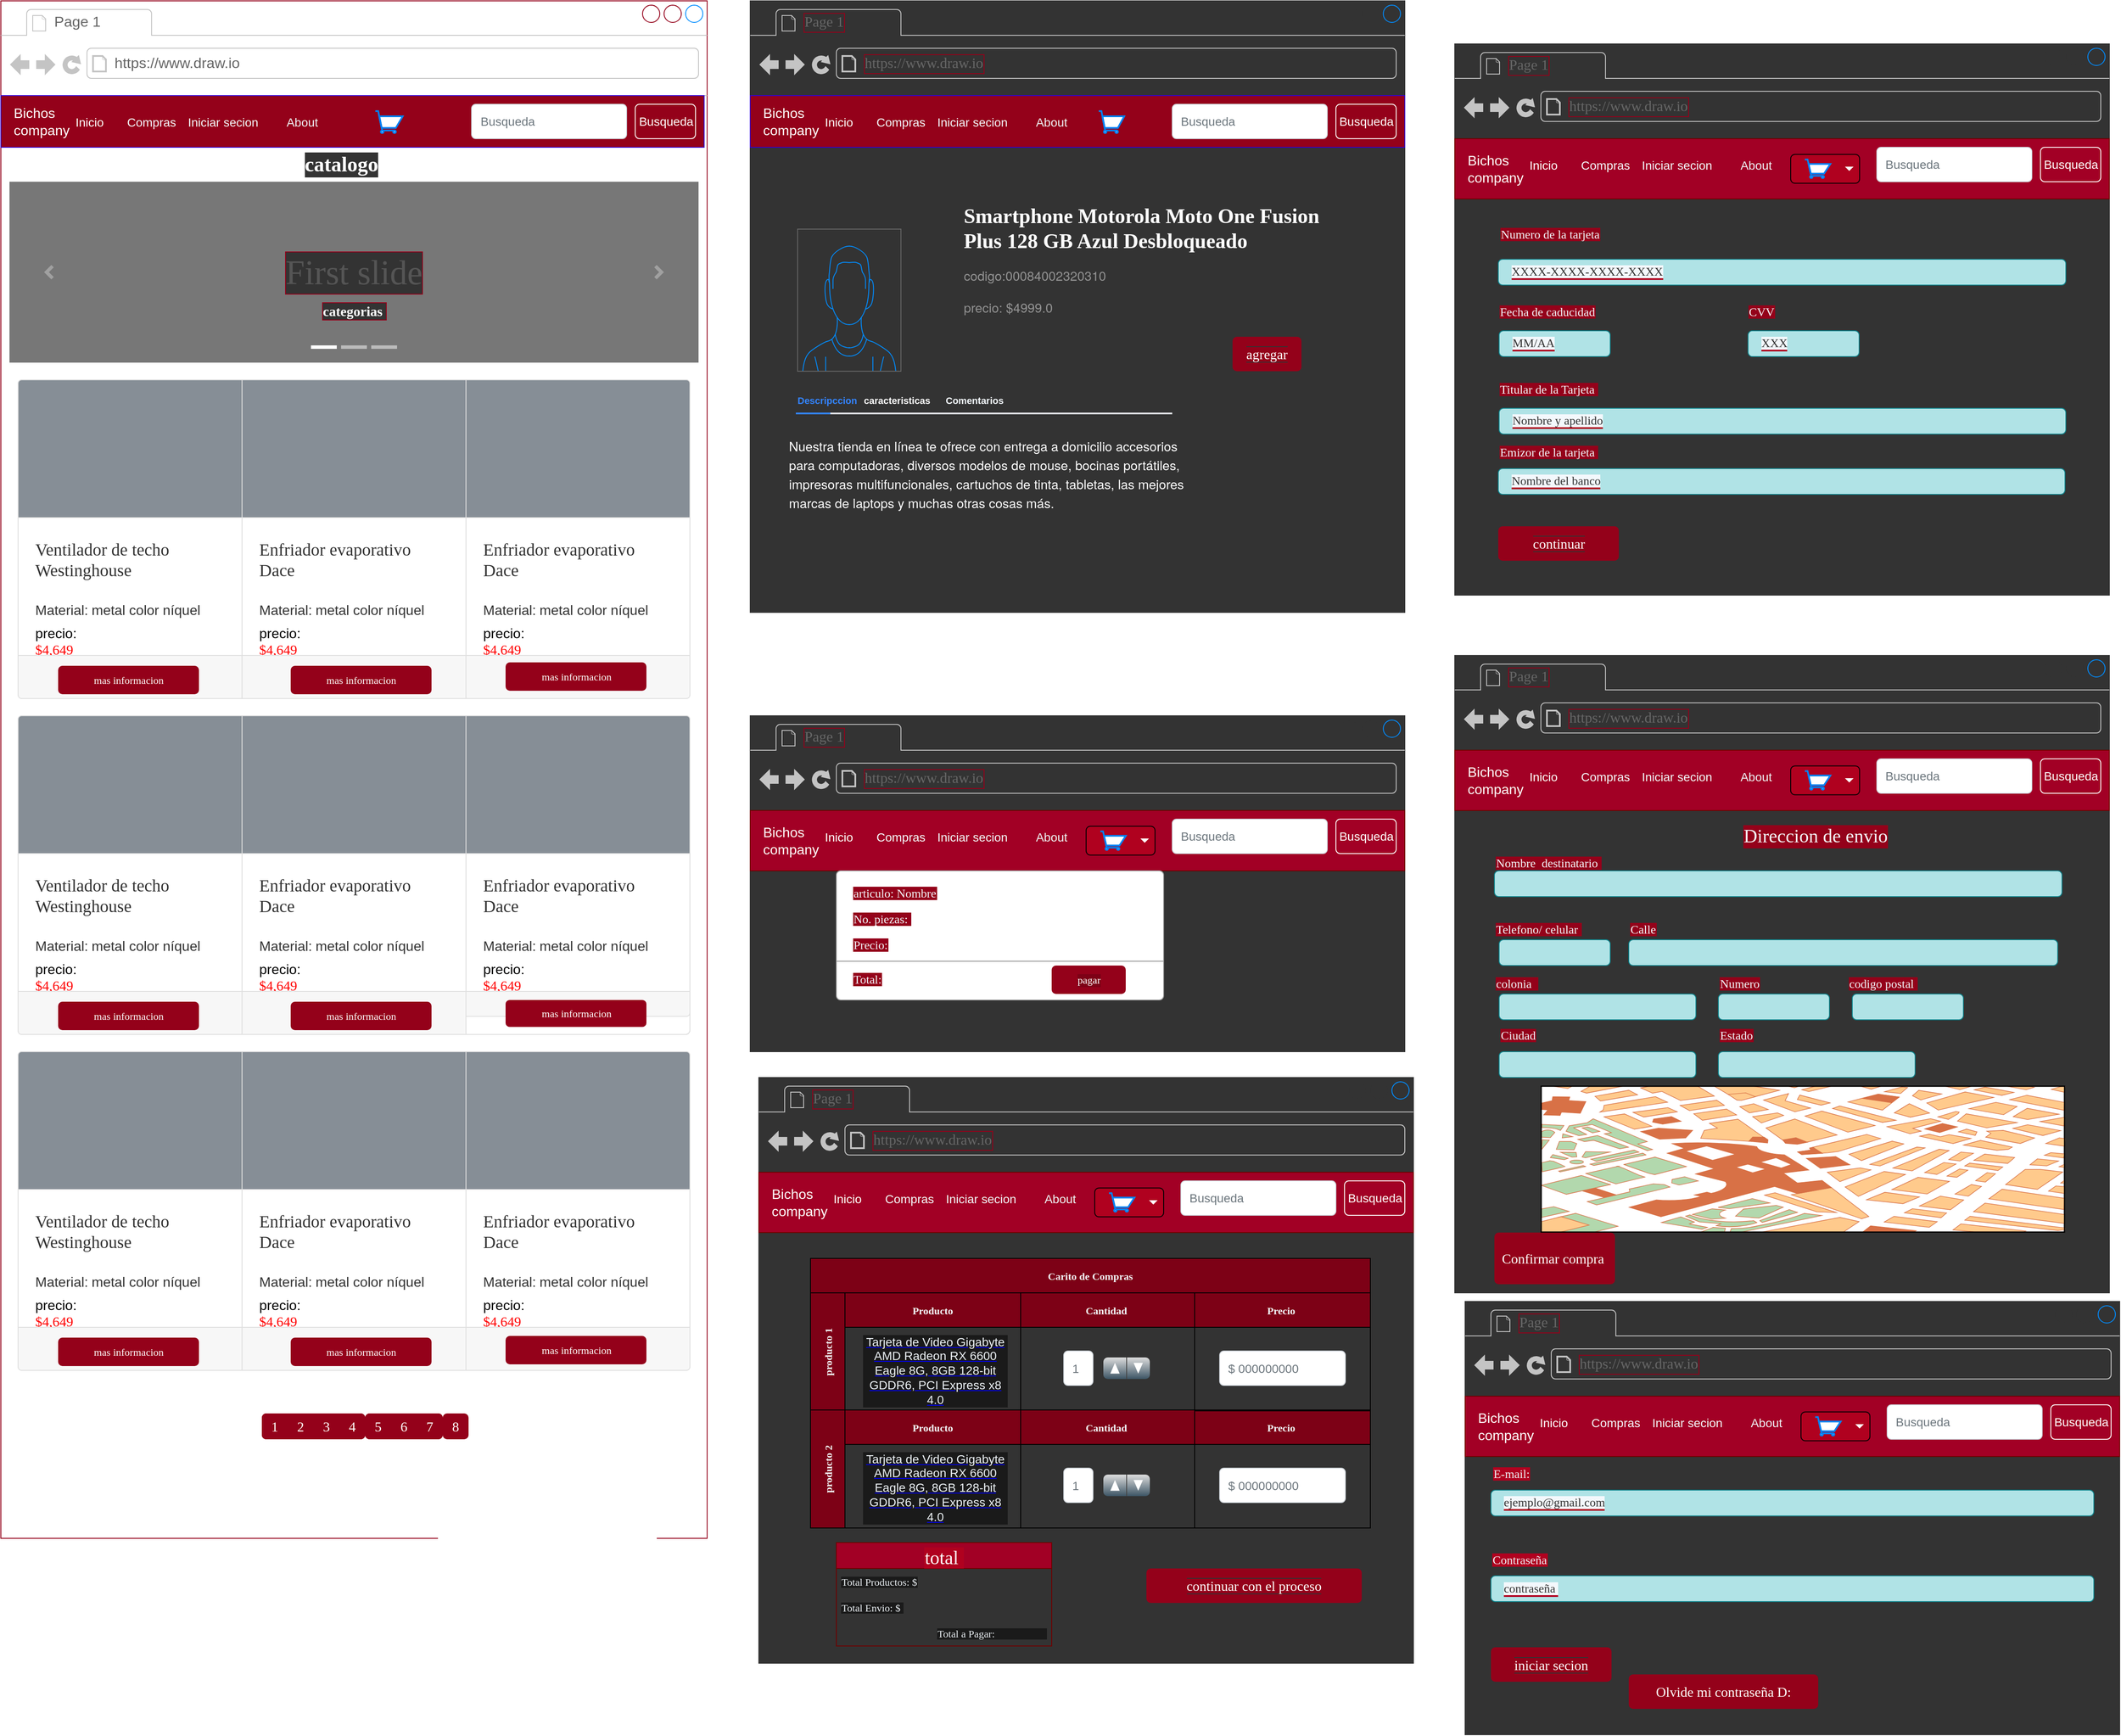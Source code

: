 <mxfile>
    <diagram id="ACf91cnI5llRDFGSILm7" name="Page-1">
        <mxGraphModel dx="839" dy="683" grid="1" gridSize="10" guides="1" tooltips="1" connect="1" arrows="1" fold="1" page="1" pageScale="1" pageWidth="827" pageHeight="1169" math="0" shadow="0">
            <root>
                <mxCell id="0"/>
                <mxCell id="1" parent="0"/>
                <mxCell id="2" value="" style="strokeWidth=1;shadow=0;dashed=0;align=center;html=1;shape=mxgraph.mockup.containers.browserWindow;rSize=0;strokeColor=#94011A;strokeColor2=#008cff;strokeColor3=#c4c4c4;mainText=,;recursiveResize=0;gradientColor=#94011A;gradientDirection=radial;fontColor=#EEF3F7;labelBackgroundColor=#94011A;labelBorderColor=#94011A;" parent="1" vertex="1">
                    <mxGeometry y="10" width="820" height="1785" as="geometry"/>
                </mxCell>
                <mxCell id="3" value="Page 1" style="strokeWidth=1;shadow=0;dashed=0;align=center;html=1;shape=mxgraph.mockup.containers.anchor;fontSize=17;fontColor=#666666;align=left;" parent="2" vertex="1">
                    <mxGeometry x="60" y="12" width="110" height="26" as="geometry"/>
                </mxCell>
                <mxCell id="4" value="https://www.draw.io" style="strokeWidth=1;shadow=0;dashed=0;align=center;html=1;shape=mxgraph.mockup.containers.anchor;rSize=0;fontSize=17;fontColor=#666666;align=left;" parent="2" vertex="1">
                    <mxGeometry x="130" y="60" width="250" height="26" as="geometry"/>
                </mxCell>
                <mxCell id="58" value="Bichos &lt;br&gt;company" style="html=1;shadow=0;dashed=0;fillColor=#94011A;strokeColor=#3700CC;fontSize=16;fontColor=#ffffff;align=left;spacing=15;" parent="2" vertex="1">
                    <mxGeometry y="110" width="816.5" height="60" as="geometry"/>
                </mxCell>
                <mxCell id="59" value="Inicio " style="fillColor=none;strokeColor=none;fontSize=14;fontColor=#ffffff;align=center;" parent="58" vertex="1">
                    <mxGeometry width="70" height="40" relative="1" as="geometry">
                        <mxPoint x="70" y="10" as="offset"/>
                    </mxGeometry>
                </mxCell>
                <mxCell id="60" value="Compras" style="fillColor=none;strokeColor=none;fontSize=14;fontColor=#F5FAFF;align=center;" parent="58" vertex="1">
                    <mxGeometry width="70" height="40" relative="1" as="geometry">
                        <mxPoint x="140" y="10" as="offset"/>
                    </mxGeometry>
                </mxCell>
                <mxCell id="61" value="Iniciar secion " style="fillColor=none;strokeColor=none;fontSize=14;fontColor=#F3F8FC;align=center;spacingRight=0;" parent="58" vertex="1">
                    <mxGeometry width="80" height="40" relative="1" as="geometry">
                        <mxPoint x="220" y="10" as="offset"/>
                    </mxGeometry>
                </mxCell>
                <mxCell id="62" value="About" style="fillColor=none;strokeColor=none;fontSize=14;fontColor=#EEF3F7;align=center;" parent="58" vertex="1">
                    <mxGeometry width="80" height="40" relative="1" as="geometry">
                        <mxPoint x="310" y="10" as="offset"/>
                    </mxGeometry>
                </mxCell>
                <mxCell id="63" value="&lt;font color=&quot;#ffffff&quot;&gt;Busqueda&lt;/font&gt;" style="html=1;shadow=0;dashed=0;shape=mxgraph.bootstrap.rrect;rSize=5;fontSize=14;fontColor=#1CA5B8;strokeColor=#FFFFFF;fillColor=none;" parent="58" vertex="1">
                    <mxGeometry x="1" width="70" height="40" relative="1" as="geometry">
                        <mxPoint x="-80" y="10" as="offset"/>
                    </mxGeometry>
                </mxCell>
                <mxCell id="64" value="Busqueda" style="html=1;shadow=0;dashed=0;shape=mxgraph.bootstrap.rrect;rSize=5;fontSize=14;fontColor=#6C767D;strokeColor=#CED4DA;fillColor=#ffffff;align=left;spacing=10;" parent="58" vertex="1">
                    <mxGeometry x="1" width="180" height="40" relative="1" as="geometry">
                        <mxPoint x="-270" y="10" as="offset"/>
                    </mxGeometry>
                </mxCell>
                <mxCell id="66" value="" style="html=1;verticalLabelPosition=bottom;align=center;labelBackgroundColor=#ffffff;verticalAlign=top;strokeWidth=2;strokeColor=#0080F0;shadow=0;dashed=0;shape=mxgraph.ios7.icons.shopping_cart;fillColor=#FFFFFF;" parent="58" vertex="1">
                    <mxGeometry x="434.76" y="18" width="31.812" height="25.5" as="geometry"/>
                </mxCell>
                <mxCell id="142" value="catalogo" style="text;strokeColor=none;fillColor=none;html=1;fontSize=24;fontStyle=1;verticalAlign=middle;align=center;labelBackgroundColor=#333333;fontFamily=Tahoma;fontColor=#FFFFFF;" parent="2" vertex="1">
                    <mxGeometry x="270" y="170" width="250" height="40" as="geometry"/>
                </mxCell>
                <mxCell id="227" value="8" style="html=1;shadow=0;dashed=0;shape=mxgraph.bootstrap.rrect;rSize=5;strokeColor=none;html=1;whiteSpace=wrap;fillColor=#94011A;fontColor=#ffffff;sketch=0;labelBackgroundColor=#94011A;labelBorderColor=#94011A;fontFamily=Tahoma;fontSize=16;" parent="2" vertex="1">
                    <mxGeometry x="513" y="1640" width="30" height="30" as="geometry"/>
                </mxCell>
                <mxCell id="223" value="" style="html=1;shadow=0;dashed=0;shape=mxgraph.bootstrap.rrect;rSize=5;strokeColor=none;html=1;whiteSpace=wrap;fillColor=#94011A;fontColor=#ffffff;sketch=0;labelBackgroundColor=#94011A;labelBorderColor=#94011A;fontFamily=Tahoma;fontSize=16;" parent="2" vertex="1">
                    <mxGeometry x="423" y="1640" width="90" height="30" as="geometry"/>
                </mxCell>
                <mxCell id="224" value="5" style="strokeColor=inherit;fillColor=inherit;gradientColor=inherit;fontColor=inherit;html=1;shadow=0;dashed=0;shape=mxgraph.bootstrap.leftButton;rSize=5;perimeter=none;whiteSpace=wrap;resizeHeight=1;sketch=0;labelBackgroundColor=#94011A;labelBorderColor=#94011A;fontFamily=Tahoma;fontSize=16;" parent="223" vertex="1">
                    <mxGeometry width="30" height="30" relative="1" as="geometry"/>
                </mxCell>
                <mxCell id="225" value="6" style="strokeColor=inherit;fillColor=inherit;gradientColor=inherit;fontColor=inherit;html=1;shadow=0;dashed=0;perimeter=none;whiteSpace=wrap;resizeHeight=1;sketch=0;labelBackgroundColor=#94011A;labelBorderColor=#94011A;fontFamily=Tahoma;fontSize=16;" parent="223" vertex="1">
                    <mxGeometry width="30" height="30" relative="1" as="geometry">
                        <mxPoint x="30" as="offset"/>
                    </mxGeometry>
                </mxCell>
                <mxCell id="226" value="7" style="strokeColor=inherit;fillColor=inherit;gradientColor=inherit;fontColor=inherit;html=1;shadow=0;dashed=0;shape=mxgraph.bootstrap.rightButton;rSize=5;perimeter=none;whiteSpace=wrap;resizeHeight=1;sketch=0;labelBackgroundColor=#94011A;labelBorderColor=#94011A;fontFamily=Tahoma;fontSize=16;" parent="223" vertex="1">
                    <mxGeometry x="1" width="30" height="30" relative="1" as="geometry">
                        <mxPoint x="-30" as="offset"/>
                    </mxGeometry>
                </mxCell>
                <mxCell id="218" value="" style="html=1;shadow=0;dashed=0;shape=mxgraph.bootstrap.rrect;rSize=5;strokeColor=none;html=1;whiteSpace=wrap;fillColor=#94011A;fontColor=#ffffff;sketch=0;labelBackgroundColor=#94011A;labelBorderColor=#94011A;fontFamily=Tahoma;fontSize=16;" parent="2" vertex="1">
                    <mxGeometry x="303" y="1640" width="120" height="30" as="geometry"/>
                </mxCell>
                <mxCell id="219" value="1" style="strokeColor=inherit;fillColor=inherit;gradientColor=inherit;fontColor=inherit;html=1;shadow=0;dashed=0;shape=mxgraph.bootstrap.leftButton;rSize=5;perimeter=none;whiteSpace=wrap;resizeHeight=1;sketch=0;labelBackgroundColor=#94011A;labelBorderColor=#94011A;fontFamily=Tahoma;fontSize=16;" parent="218" vertex="1">
                    <mxGeometry width="30" height="30" relative="1" as="geometry"/>
                </mxCell>
                <mxCell id="220" value="2" style="strokeColor=inherit;fillColor=inherit;gradientColor=inherit;fontColor=inherit;html=1;shadow=0;dashed=0;perimeter=none;whiteSpace=wrap;resizeHeight=1;sketch=0;labelBackgroundColor=#94011A;labelBorderColor=#94011A;fontFamily=Tahoma;fontSize=16;" parent="218" vertex="1">
                    <mxGeometry width="30" height="30" relative="1" as="geometry">
                        <mxPoint x="30" as="offset"/>
                    </mxGeometry>
                </mxCell>
                <mxCell id="221" value="3" style="strokeColor=inherit;fillColor=inherit;gradientColor=inherit;fontColor=inherit;html=1;shadow=0;dashed=0;perimeter=none;whiteSpace=wrap;resizeHeight=1;sketch=0;labelBackgroundColor=#94011A;labelBorderColor=#94011A;fontFamily=Tahoma;fontSize=16;" parent="218" vertex="1">
                    <mxGeometry width="30" height="30" relative="1" as="geometry">
                        <mxPoint x="60" as="offset"/>
                    </mxGeometry>
                </mxCell>
                <mxCell id="222" value="4" style="strokeColor=inherit;fillColor=inherit;gradientColor=inherit;fontColor=inherit;html=1;shadow=0;dashed=0;shape=mxgraph.bootstrap.rightButton;rSize=5;perimeter=none;whiteSpace=wrap;resizeHeight=1;sketch=0;labelBackgroundColor=#94011A;labelBorderColor=#94011A;fontFamily=Tahoma;fontSize=16;" parent="218" vertex="1">
                    <mxGeometry x="1" width="30" height="30" relative="1" as="geometry">
                        <mxPoint x="-30" as="offset"/>
                    </mxGeometry>
                </mxCell>
                <mxCell id="145" value="" style="html=1;shadow=0;dashed=0;shape=mxgraph.bootstrap.rrect;rSize=5;strokeColor=#DFDFDF;html=1;whiteSpace=wrap;fillColor=#ffffff;labelBackgroundColor=#FFFFFF;fontColor=#FFFFFF;" parent="2" vertex="1">
                    <mxGeometry x="20" y="1220" width="780" height="370" as="geometry"/>
                </mxCell>
                <mxCell id="146" value="&lt;span style=&quot;color: rgb(51 , 51 , 51) ; font-family: &amp;#34;robotoregular&amp;#34; ; font-size: 1.25rem&quot;&gt;Ventilador de techo Westinghouse&lt;/span&gt;&lt;br&gt;&lt;h1 class=&quot;a-product__information--title&quot; style=&quot;box-sizing: border-box ; margin-top: 0px ; margin-bottom: 0.5rem ; font-weight: normal ; font-stretch: normal ; line-height: normal ; color: rgb(51 , 51 , 51) ; font-size: 16px&quot;&gt;&lt;font style=&quot;font-size: 16px&quot;&gt;&lt;br&gt;&lt;/font&gt;&lt;/h1&gt;&lt;h1 class=&quot;a-product__information--title&quot; style=&quot;box-sizing: border-box ; margin-top: 0px ; margin-bottom: 0.5rem ; font-weight: normal ; font-stretch: normal ; line-height: normal ; color: rgb(51 , 51 , 51) ; font-size: 16px&quot;&gt;&lt;font style=&quot;font-size: 16px&quot;&gt;Material:&lt;span style=&quot;font-family: &amp;#34;robotoregular&amp;#34;&quot;&gt;&amp;nbsp;&lt;/span&gt;metal color níquel&lt;/font&gt;&lt;/h1&gt;&lt;div style=&quot;font-size: 16px&quot;&gt;&lt;font style=&quot;font-size: 16px&quot;&gt;precio:&amp;nbsp;&lt;/font&gt;&lt;/div&gt;&lt;font style=&quot;font-size: 16px&quot;&gt;&lt;span style=&quot;color: rgb(255 , 0 , 0) ; font-family: &amp;#34;robotoregular&amp;#34;&quot;&gt;$&lt;/span&gt;&lt;span style=&quot;color: rgb(255 , 0 , 0) ; font-family: &amp;#34;robotoregular&amp;#34;&quot;&gt;4,649&lt;/span&gt;&lt;/font&gt;" style="html=1;shadow=0;dashed=0;shape=mxgraph.bootstrap.leftButton;rSize=5;strokeColor=#DFDFDF;html=1;whiteSpace=wrap;fillColor=#ffffff;fontColor=#000000;verticalAlign=top;align=left;spacing=20;spacingBottom=0;fontSize=14;spacingTop=160;labelBackgroundColor=#FFFFFF;" parent="145" vertex="1">
                    <mxGeometry width="260" height="370" relative="1" as="geometry"/>
                </mxCell>
                <mxCell id="147" value="" style="html=1;shadow=0;dashed=0;shape=mxgraph.basic.corner_round_rect;dx=2;perimeter=none;whiteSpace=wrap;fillColor=#868E96;strokeColor=#DFDFDF;fontColor=#DEE2E6;resizeWidth=1;fontSize=18;labelBackgroundColor=#FFFFFF;" parent="146" vertex="1">
                    <mxGeometry width="260" height="160" relative="1" as="geometry"/>
                </mxCell>
                <mxCell id="148" value="" style="html=1;shadow=0;dashed=0;shape=mxgraph.basic.corner_round_rect;dx=2;flipV=1;perimeter=none;whiteSpace=wrap;fillColor=#F7F7F7;strokeColor=#DFDFDF;fontColor=#6C767D;resizeWidth=1;fontSize=13;align=left;spacing=20;labelBackgroundColor=#FFFFFF;" parent="146" vertex="1">
                    <mxGeometry y="1" width="260" height="50" relative="1" as="geometry">
                        <mxPoint y="-50" as="offset"/>
                    </mxGeometry>
                </mxCell>
                <mxCell id="149" value="&lt;span style=&quot;&quot;&gt;&lt;font face=&quot;Tahoma&quot;&gt;mas informacion&lt;/font&gt;&lt;/span&gt;" style="rounded=1;fillColor=#94011A;strokeColor=none;html=1;fontColor=#ffffff;align=center;verticalAlign=middle;fontStyle=0;fontSize=12;sketch=0;labelBackgroundColor=#94011A;fontFamily=Helvetica;gradientColor=none;" parent="146" vertex="1">
                    <mxGeometry x="46.5" y="332" width="163.5" height="33" as="geometry"/>
                </mxCell>
                <mxCell id="150" value="&lt;font color=&quot;#333333&quot; face=&quot;robotoregular&quot;&gt;&lt;span style=&quot;font-size: 20px&quot;&gt;Enfriador evaporativo Dace&lt;/span&gt;&lt;/font&gt;&lt;br&gt;&lt;h1 class=&quot;a-product__information--title&quot; style=&quot;box-sizing: border-box ; margin-top: 0px ; margin-bottom: 0.5rem ; font-weight: normal ; font-stretch: normal ; line-height: normal ; color: rgb(51 , 51 , 51) ; font-size: 16px&quot;&gt;&lt;br&gt;&lt;/h1&gt;&lt;h1 class=&quot;a-product__information--title&quot; style=&quot;box-sizing: border-box ; margin-top: 0px ; margin-bottom: 0.5rem ; font-weight: normal ; font-stretch: normal ; line-height: normal ; color: rgb(51 , 51 , 51) ; font-size: 16px&quot;&gt;Material:&lt;span style=&quot;font-family: &amp;#34;robotoregular&amp;#34;&quot;&gt;&amp;nbsp;&lt;/span&gt;metal color níquel&lt;/h1&gt;&lt;div style=&quot;font-size: 16px&quot;&gt;precio:&amp;nbsp;&lt;/div&gt;&lt;font style=&quot;font-size: 16px&quot;&gt;&lt;span style=&quot;color: rgb(255 , 0 , 0) ; font-family: &amp;#34;robotoregular&amp;#34;&quot;&gt;$&lt;/span&gt;&lt;span style=&quot;color: rgb(255 , 0 , 0) ; font-family: &amp;#34;robotoregular&amp;#34;&quot;&gt;4,649&lt;/span&gt;&lt;/font&gt;" style="html=1;shadow=0;dashed=0;strokeColor=#DFDFDF;html=1;whiteSpace=wrap;fillColor=#ffffff;fontColor=#000000;verticalAlign=top;align=left;spacing=20;spacingBottom=0;fontSize=14;spacingTop=160;labelBackgroundColor=#FFFFFF;" parent="145" vertex="1">
                    <mxGeometry width="260" height="370" relative="1" as="geometry">
                        <mxPoint x="260" as="offset"/>
                    </mxGeometry>
                </mxCell>
                <mxCell id="151" value="" style="html=1;shadow=0;dashed=0;perimeter=none;whiteSpace=wrap;fillColor=#868E96;strokeColor=#DFDFDF;fontColor=#DEE2E6;resizeWidth=1;fontSize=18;labelBackgroundColor=#FFFFFF;" parent="150" vertex="1">
                    <mxGeometry width="260" height="160" relative="1" as="geometry"/>
                </mxCell>
                <mxCell id="152" value="" style="html=1;shadow=0;dashed=0;perimeter=none;whiteSpace=wrap;fillColor=#F7F7F7;strokeColor=#DFDFDF;fontColor=#6C767D;resizeWidth=1;fontSize=13;align=left;spacing=20;labelBackgroundColor=#FFFFFF;" parent="150" vertex="1">
                    <mxGeometry y="1" width="260" height="50" relative="1" as="geometry">
                        <mxPoint y="-50" as="offset"/>
                    </mxGeometry>
                </mxCell>
                <mxCell id="153" value="&lt;span style=&quot;&quot;&gt;&lt;font face=&quot;Tahoma&quot;&gt;mas informacion&lt;/font&gt;&lt;/span&gt;" style="rounded=1;fillColor=#94011A;strokeColor=none;html=1;fontColor=#ffffff;align=center;verticalAlign=middle;fontStyle=0;fontSize=12;sketch=0;labelBackgroundColor=#94011A;fontFamily=Helvetica;gradientColor=none;" parent="150" vertex="1">
                    <mxGeometry x="56.5" y="332" width="163.5" height="33" as="geometry"/>
                </mxCell>
                <mxCell id="154" value="&lt;font color=&quot;#333333&quot; face=&quot;robotoregular&quot;&gt;&lt;span style=&quot;font-size: 20px&quot;&gt;Enfriador evaporativo Dace&lt;/span&gt;&lt;/font&gt;&lt;br&gt;&lt;h1 class=&quot;a-product__information--title&quot; style=&quot;box-sizing: border-box ; margin-top: 0px ; margin-bottom: 0.5rem ; font-weight: normal ; font-stretch: normal ; line-height: normal ; color: rgb(51 , 51 , 51) ; font-size: 16px&quot;&gt;&lt;br&gt;&lt;/h1&gt;&lt;h1 class=&quot;a-product__information--title&quot; style=&quot;box-sizing: border-box ; margin-top: 0px ; margin-bottom: 0.5rem ; font-weight: normal ; font-stretch: normal ; line-height: normal ; color: rgb(51 , 51 , 51) ; font-size: 16px&quot;&gt;Material:&lt;span style=&quot;font-family: &amp;#34;robotoregular&amp;#34;&quot;&gt;&amp;nbsp;&lt;/span&gt;metal color níquel&lt;/h1&gt;&lt;div style=&quot;font-size: 16px&quot;&gt;precio:&amp;nbsp;&lt;/div&gt;&lt;font style=&quot;font-size: 16px&quot;&gt;&lt;span style=&quot;color: rgb(255 , 0 , 0) ; font-family: &amp;#34;robotoregular&amp;#34;&quot;&gt;$&lt;/span&gt;&lt;span style=&quot;color: rgb(255 , 0 , 0) ; font-family: &amp;#34;robotoregular&amp;#34;&quot;&gt;4,649&lt;/span&gt;&lt;/font&gt;" style="html=1;shadow=0;dashed=0;shape=mxgraph.bootstrap.rightButton;rSize=5;strokeColor=#DFDFDF;html=1;whiteSpace=wrap;fillColor=#ffffff;fontColor=#000000;verticalAlign=top;align=left;spacing=20;spacingBottom=0;fontSize=14;spacingTop=160;labelBackgroundColor=#FFFFFF;" parent="145" vertex="1">
                    <mxGeometry x="1" width="260" height="370" relative="1" as="geometry">
                        <mxPoint x="-260" as="offset"/>
                    </mxGeometry>
                </mxCell>
                <mxCell id="155" value="" style="html=1;shadow=0;dashed=0;shape=mxgraph.basic.corner_round_rect;dx=2;flipH=1;perimeter=none;whiteSpace=wrap;fillColor=#868E96;strokeColor=#DFDFDF;fontColor=#DEE2E6;resizeWidth=1;fontSize=18;labelBackgroundColor=#FFFFFF;" parent="154" vertex="1">
                    <mxGeometry width="260" height="160" relative="1" as="geometry"/>
                </mxCell>
                <mxCell id="156" value="" style="html=1;shadow=0;dashed=0;shape=mxgraph.basic.corner_round_rect;dx=2;flipV=1;flipH=1;perimeter=none;whiteSpace=wrap;fillColor=#F7F7F7;strokeColor=#DFDFDF;fontColor=#6C767D;resizeWidth=1;fontSize=13;align=left;spacing=20;labelBackgroundColor=#FFFFFF;" parent="154" vertex="1">
                    <mxGeometry y="1" width="260" height="50" relative="1" as="geometry">
                        <mxPoint y="-50" as="offset"/>
                    </mxGeometry>
                </mxCell>
                <mxCell id="157" value="&lt;span style=&quot;&quot;&gt;&lt;font face=&quot;Tahoma&quot;&gt;mas informacion&lt;/font&gt;&lt;/span&gt;" style="rounded=1;fillColor=#94011A;strokeColor=none;html=1;fontColor=#ffffff;align=center;verticalAlign=middle;fontStyle=0;fontSize=12;sketch=0;labelBackgroundColor=#94011A;fontFamily=Helvetica;gradientColor=none;" parent="154" vertex="1">
                    <mxGeometry x="46" y="330" width="163.5" height="33" as="geometry"/>
                </mxCell>
                <mxCell id="106" value="" style="html=1;shadow=0;dashed=0;shape=mxgraph.bootstrap.rrect;rSize=5;strokeColor=#DFDFDF;html=1;whiteSpace=wrap;fillColor=#ffffff;labelBackgroundColor=#FFFFFF;fontColor=#FFFFFF;" parent="2" vertex="1">
                    <mxGeometry x="20" y="440" width="780" height="370" as="geometry"/>
                </mxCell>
                <mxCell id="107" value="&lt;span style=&quot;color: rgb(51 , 51 , 51) ; font-family: &amp;#34;robotoregular&amp;#34; ; font-size: 1.25rem&quot;&gt;Ventilador de techo Westinghouse&lt;/span&gt;&lt;br&gt;&lt;h1 class=&quot;a-product__information--title&quot; style=&quot;box-sizing: border-box ; margin-top: 0px ; margin-bottom: 0.5rem ; font-weight: normal ; font-stretch: normal ; line-height: normal ; color: rgb(51 , 51 , 51) ; font-size: 16px&quot;&gt;&lt;font style=&quot;font-size: 16px&quot;&gt;&lt;br&gt;&lt;/font&gt;&lt;/h1&gt;&lt;h1 class=&quot;a-product__information--title&quot; style=&quot;box-sizing: border-box ; margin-top: 0px ; margin-bottom: 0.5rem ; font-weight: normal ; font-stretch: normal ; line-height: normal ; color: rgb(51 , 51 , 51) ; font-size: 16px&quot;&gt;&lt;font style=&quot;font-size: 16px&quot;&gt;Material:&lt;span style=&quot;font-family: &amp;#34;robotoregular&amp;#34;&quot;&gt;&amp;nbsp;&lt;/span&gt;metal color níquel&lt;/font&gt;&lt;/h1&gt;&lt;div style=&quot;font-size: 16px&quot;&gt;&lt;font style=&quot;font-size: 16px&quot;&gt;precio:&amp;nbsp;&lt;/font&gt;&lt;/div&gt;&lt;font style=&quot;font-size: 16px&quot;&gt;&lt;span style=&quot;color: rgb(255 , 0 , 0) ; font-family: &amp;#34;robotoregular&amp;#34;&quot;&gt;$&lt;/span&gt;&lt;span style=&quot;color: rgb(255 , 0 , 0) ; font-family: &amp;#34;robotoregular&amp;#34;&quot;&gt;4,649&lt;/span&gt;&lt;/font&gt;" style="html=1;shadow=0;dashed=0;shape=mxgraph.bootstrap.leftButton;rSize=5;strokeColor=#DFDFDF;html=1;whiteSpace=wrap;fillColor=#ffffff;fontColor=#000000;verticalAlign=top;align=left;spacing=20;spacingBottom=0;fontSize=14;spacingTop=160;labelBackgroundColor=#FFFFFF;" parent="106" vertex="1">
                    <mxGeometry width="260" height="370" relative="1" as="geometry"/>
                </mxCell>
                <mxCell id="108" value="" style="html=1;shadow=0;dashed=0;shape=mxgraph.basic.corner_round_rect;dx=2;perimeter=none;whiteSpace=wrap;fillColor=#868E96;strokeColor=#DFDFDF;fontColor=#DEE2E6;resizeWidth=1;fontSize=18;labelBackgroundColor=#FFFFFF;" parent="107" vertex="1">
                    <mxGeometry width="260" height="160" relative="1" as="geometry"/>
                </mxCell>
                <mxCell id="109" value="" style="html=1;shadow=0;dashed=0;shape=mxgraph.basic.corner_round_rect;dx=2;flipV=1;perimeter=none;whiteSpace=wrap;fillColor=#F7F7F7;strokeColor=#DFDFDF;fontColor=#6C767D;resizeWidth=1;fontSize=13;align=left;spacing=20;labelBackgroundColor=#FFFFFF;" parent="107" vertex="1">
                    <mxGeometry y="1" width="260" height="50" relative="1" as="geometry">
                        <mxPoint y="-50" as="offset"/>
                    </mxGeometry>
                </mxCell>
                <mxCell id="116" value="&lt;span style=&quot;&quot;&gt;&lt;font face=&quot;Tahoma&quot;&gt;mas informacion&lt;/font&gt;&lt;/span&gt;" style="rounded=1;fillColor=#94011A;strokeColor=none;html=1;fontColor=#ffffff;align=center;verticalAlign=middle;fontStyle=0;fontSize=12;sketch=0;labelBackgroundColor=#94011A;fontFamily=Helvetica;gradientColor=none;" parent="107" vertex="1">
                    <mxGeometry x="46.5" y="332" width="163.5" height="33" as="geometry"/>
                </mxCell>
                <mxCell id="110" value="&lt;font color=&quot;#333333&quot; face=&quot;robotoregular&quot;&gt;&lt;span style=&quot;font-size: 20px&quot;&gt;Enfriador evaporativo Dace&lt;/span&gt;&lt;/font&gt;&lt;br&gt;&lt;h1 class=&quot;a-product__information--title&quot; style=&quot;box-sizing: border-box ; margin-top: 0px ; margin-bottom: 0.5rem ; font-weight: normal ; font-stretch: normal ; line-height: normal ; color: rgb(51 , 51 , 51) ; font-size: 16px&quot;&gt;&lt;br&gt;&lt;/h1&gt;&lt;h1 class=&quot;a-product__information--title&quot; style=&quot;box-sizing: border-box ; margin-top: 0px ; margin-bottom: 0.5rem ; font-weight: normal ; font-stretch: normal ; line-height: normal ; color: rgb(51 , 51 , 51) ; font-size: 16px&quot;&gt;Material:&lt;span style=&quot;font-family: &amp;#34;robotoregular&amp;#34;&quot;&gt;&amp;nbsp;&lt;/span&gt;metal color níquel&lt;/h1&gt;&lt;div style=&quot;font-size: 16px&quot;&gt;precio:&amp;nbsp;&lt;/div&gt;&lt;font style=&quot;font-size: 16px&quot;&gt;&lt;span style=&quot;color: rgb(255 , 0 , 0) ; font-family: &amp;#34;robotoregular&amp;#34;&quot;&gt;$&lt;/span&gt;&lt;span style=&quot;color: rgb(255 , 0 , 0) ; font-family: &amp;#34;robotoregular&amp;#34;&quot;&gt;4,649&lt;/span&gt;&lt;/font&gt;" style="html=1;shadow=0;dashed=0;strokeColor=#DFDFDF;html=1;whiteSpace=wrap;fillColor=#ffffff;fontColor=#000000;verticalAlign=top;align=left;spacing=20;spacingBottom=0;fontSize=14;spacingTop=160;labelBackgroundColor=#FFFFFF;" parent="106" vertex="1">
                    <mxGeometry width="260" height="370" relative="1" as="geometry">
                        <mxPoint x="260" as="offset"/>
                    </mxGeometry>
                </mxCell>
                <mxCell id="111" value="" style="html=1;shadow=0;dashed=0;perimeter=none;whiteSpace=wrap;fillColor=#868E96;strokeColor=#DFDFDF;fontColor=#DEE2E6;resizeWidth=1;fontSize=18;labelBackgroundColor=#FFFFFF;" parent="110" vertex="1">
                    <mxGeometry width="260" height="160" relative="1" as="geometry"/>
                </mxCell>
                <mxCell id="112" value="" style="html=1;shadow=0;dashed=0;perimeter=none;whiteSpace=wrap;fillColor=#F7F7F7;strokeColor=#DFDFDF;fontColor=#6C767D;resizeWidth=1;fontSize=13;align=left;spacing=20;labelBackgroundColor=#FFFFFF;" parent="110" vertex="1">
                    <mxGeometry y="1" width="260" height="50" relative="1" as="geometry">
                        <mxPoint y="-50" as="offset"/>
                    </mxGeometry>
                </mxCell>
                <mxCell id="117" value="&lt;span style=&quot;&quot;&gt;&lt;font face=&quot;Tahoma&quot;&gt;mas informacion&lt;/font&gt;&lt;/span&gt;" style="rounded=1;fillColor=#94011A;strokeColor=none;html=1;fontColor=#ffffff;align=center;verticalAlign=middle;fontStyle=0;fontSize=12;sketch=0;labelBackgroundColor=#94011A;fontFamily=Helvetica;gradientColor=none;" parent="110" vertex="1">
                    <mxGeometry x="56.5" y="332" width="163.5" height="33" as="geometry"/>
                </mxCell>
                <mxCell id="113" value="&lt;font color=&quot;#333333&quot; face=&quot;robotoregular&quot;&gt;&lt;span style=&quot;font-size: 20px&quot;&gt;Enfriador evaporativo Dace&lt;/span&gt;&lt;/font&gt;&lt;br&gt;&lt;h1 class=&quot;a-product__information--title&quot; style=&quot;box-sizing: border-box ; margin-top: 0px ; margin-bottom: 0.5rem ; font-weight: normal ; font-stretch: normal ; line-height: normal ; color: rgb(51 , 51 , 51) ; font-size: 16px&quot;&gt;&lt;br&gt;&lt;/h1&gt;&lt;h1 class=&quot;a-product__information--title&quot; style=&quot;box-sizing: border-box ; margin-top: 0px ; margin-bottom: 0.5rem ; font-weight: normal ; font-stretch: normal ; line-height: normal ; color: rgb(51 , 51 , 51) ; font-size: 16px&quot;&gt;Material:&lt;span style=&quot;font-family: &amp;#34;robotoregular&amp;#34;&quot;&gt;&amp;nbsp;&lt;/span&gt;metal color níquel&lt;/h1&gt;&lt;div style=&quot;font-size: 16px&quot;&gt;precio:&amp;nbsp;&lt;/div&gt;&lt;font style=&quot;font-size: 16px&quot;&gt;&lt;span style=&quot;color: rgb(255 , 0 , 0) ; font-family: &amp;#34;robotoregular&amp;#34;&quot;&gt;$&lt;/span&gt;&lt;span style=&quot;color: rgb(255 , 0 , 0) ; font-family: &amp;#34;robotoregular&amp;#34;&quot;&gt;4,649&lt;/span&gt;&lt;/font&gt;" style="html=1;shadow=0;dashed=0;shape=mxgraph.bootstrap.rightButton;rSize=5;strokeColor=#DFDFDF;html=1;whiteSpace=wrap;fillColor=#ffffff;fontColor=#000000;verticalAlign=top;align=left;spacing=20;spacingBottom=0;fontSize=14;spacingTop=160;labelBackgroundColor=#FFFFFF;" parent="106" vertex="1">
                    <mxGeometry x="1" width="260" height="370" relative="1" as="geometry">
                        <mxPoint x="-260" as="offset"/>
                    </mxGeometry>
                </mxCell>
                <mxCell id="114" value="" style="html=1;shadow=0;dashed=0;shape=mxgraph.basic.corner_round_rect;dx=2;flipH=1;perimeter=none;whiteSpace=wrap;fillColor=#868E96;strokeColor=#DFDFDF;fontColor=#DEE2E6;resizeWidth=1;fontSize=18;labelBackgroundColor=#FFFFFF;" parent="113" vertex="1">
                    <mxGeometry width="260" height="160" relative="1" as="geometry"/>
                </mxCell>
                <mxCell id="115" value="" style="html=1;shadow=0;dashed=0;shape=mxgraph.basic.corner_round_rect;dx=2;flipV=1;flipH=1;perimeter=none;whiteSpace=wrap;fillColor=#F7F7F7;strokeColor=#DFDFDF;fontColor=#6C767D;resizeWidth=1;fontSize=13;align=left;spacing=20;labelBackgroundColor=#FFFFFF;" parent="113" vertex="1">
                    <mxGeometry y="1" width="260" height="50" relative="1" as="geometry">
                        <mxPoint y="-50" as="offset"/>
                    </mxGeometry>
                </mxCell>
                <mxCell id="143" value="&lt;span style=&quot;&quot;&gt;&lt;font face=&quot;Tahoma&quot;&gt;mas informacion&lt;/font&gt;&lt;/span&gt;" style="rounded=1;fillColor=#94011A;strokeColor=none;html=1;fontColor=#ffffff;align=center;verticalAlign=middle;fontStyle=0;fontSize=12;sketch=0;labelBackgroundColor=#94011A;fontFamily=Helvetica;gradientColor=none;" parent="113" vertex="1">
                    <mxGeometry x="46" y="328" width="163.5" height="33" as="geometry"/>
                </mxCell>
                <mxCell id="118" value="" style="html=1;shadow=0;dashed=0;shape=mxgraph.bootstrap.rrect;rSize=5;strokeColor=#DFDFDF;html=1;whiteSpace=wrap;fillColor=#ffffff;labelBackgroundColor=#FFFFFF;fontColor=#FFFFFF;" parent="2" vertex="1">
                    <mxGeometry x="20" y="830" width="780" height="370" as="geometry"/>
                </mxCell>
                <mxCell id="119" value="&lt;span style=&quot;color: rgb(51 , 51 , 51) ; font-family: &amp;#34;robotoregular&amp;#34; ; font-size: 1.25rem&quot;&gt;Ventilador de techo Westinghouse&lt;/span&gt;&lt;br&gt;&lt;h1 class=&quot;a-product__information--title&quot; style=&quot;box-sizing: border-box ; margin-top: 0px ; margin-bottom: 0.5rem ; font-weight: normal ; font-stretch: normal ; line-height: normal ; color: rgb(51 , 51 , 51) ; font-size: 16px&quot;&gt;&lt;font style=&quot;font-size: 16px&quot;&gt;&lt;br&gt;&lt;/font&gt;&lt;/h1&gt;&lt;h1 class=&quot;a-product__information--title&quot; style=&quot;box-sizing: border-box ; margin-top: 0px ; margin-bottom: 0.5rem ; font-weight: normal ; font-stretch: normal ; line-height: normal ; color: rgb(51 , 51 , 51) ; font-size: 16px&quot;&gt;&lt;font style=&quot;font-size: 16px&quot;&gt;Material:&lt;span style=&quot;font-family: &amp;#34;robotoregular&amp;#34;&quot;&gt;&amp;nbsp;&lt;/span&gt;metal color níquel&lt;/font&gt;&lt;/h1&gt;&lt;div style=&quot;font-size: 16px&quot;&gt;&lt;font style=&quot;font-size: 16px&quot;&gt;precio:&amp;nbsp;&lt;/font&gt;&lt;/div&gt;&lt;font style=&quot;font-size: 16px&quot;&gt;&lt;span style=&quot;color: rgb(255 , 0 , 0) ; font-family: &amp;#34;robotoregular&amp;#34;&quot;&gt;$&lt;/span&gt;&lt;span style=&quot;color: rgb(255 , 0 , 0) ; font-family: &amp;#34;robotoregular&amp;#34;&quot;&gt;4,649&lt;/span&gt;&lt;/font&gt;" style="html=1;shadow=0;dashed=0;shape=mxgraph.bootstrap.leftButton;rSize=5;strokeColor=#DFDFDF;html=1;whiteSpace=wrap;fillColor=#ffffff;fontColor=#000000;verticalAlign=top;align=left;spacing=20;spacingBottom=0;fontSize=14;spacingTop=160;labelBackgroundColor=#FFFFFF;" parent="118" vertex="1">
                    <mxGeometry width="260" height="370" relative="1" as="geometry"/>
                </mxCell>
                <mxCell id="120" value="" style="html=1;shadow=0;dashed=0;shape=mxgraph.basic.corner_round_rect;dx=2;perimeter=none;whiteSpace=wrap;fillColor=#868E96;strokeColor=#DFDFDF;fontColor=#DEE2E6;resizeWidth=1;fontSize=18;labelBackgroundColor=#FFFFFF;" parent="119" vertex="1">
                    <mxGeometry width="260" height="160" relative="1" as="geometry"/>
                </mxCell>
                <mxCell id="121" value="" style="html=1;shadow=0;dashed=0;shape=mxgraph.basic.corner_round_rect;dx=2;flipV=1;perimeter=none;whiteSpace=wrap;fillColor=#F7F7F7;strokeColor=#DFDFDF;fontColor=#6C767D;resizeWidth=1;fontSize=13;align=left;spacing=20;labelBackgroundColor=#FFFFFF;" parent="119" vertex="1">
                    <mxGeometry y="1" width="260" height="50" relative="1" as="geometry">
                        <mxPoint y="-50" as="offset"/>
                    </mxGeometry>
                </mxCell>
                <mxCell id="122" value="&lt;span style=&quot;&quot;&gt;&lt;font face=&quot;Tahoma&quot;&gt;mas informacion&lt;/font&gt;&lt;/span&gt;" style="rounded=1;fillColor=#94011A;strokeColor=none;html=1;fontColor=#ffffff;align=center;verticalAlign=middle;fontStyle=0;fontSize=12;sketch=0;labelBackgroundColor=#94011A;fontFamily=Helvetica;gradientColor=none;" parent="119" vertex="1">
                    <mxGeometry x="46.5" y="332" width="163.5" height="33" as="geometry"/>
                </mxCell>
                <mxCell id="123" value="&lt;font color=&quot;#333333&quot; face=&quot;robotoregular&quot;&gt;&lt;span style=&quot;font-size: 20px&quot;&gt;Enfriador evaporativo Dace&lt;/span&gt;&lt;/font&gt;&lt;br&gt;&lt;h1 class=&quot;a-product__information--title&quot; style=&quot;box-sizing: border-box ; margin-top: 0px ; margin-bottom: 0.5rem ; font-weight: normal ; font-stretch: normal ; line-height: normal ; color: rgb(51 , 51 , 51) ; font-size: 16px&quot;&gt;&lt;br&gt;&lt;/h1&gt;&lt;h1 class=&quot;a-product__information--title&quot; style=&quot;box-sizing: border-box ; margin-top: 0px ; margin-bottom: 0.5rem ; font-weight: normal ; font-stretch: normal ; line-height: normal ; color: rgb(51 , 51 , 51) ; font-size: 16px&quot;&gt;Material:&lt;span style=&quot;font-family: &amp;#34;robotoregular&amp;#34;&quot;&gt;&amp;nbsp;&lt;/span&gt;metal color níquel&lt;/h1&gt;&lt;div style=&quot;font-size: 16px&quot;&gt;precio:&amp;nbsp;&lt;/div&gt;&lt;font style=&quot;font-size: 16px&quot;&gt;&lt;span style=&quot;color: rgb(255 , 0 , 0) ; font-family: &amp;#34;robotoregular&amp;#34;&quot;&gt;$&lt;/span&gt;&lt;span style=&quot;color: rgb(255 , 0 , 0) ; font-family: &amp;#34;robotoregular&amp;#34;&quot;&gt;4,649&lt;/span&gt;&lt;/font&gt;" style="html=1;shadow=0;dashed=0;strokeColor=#DFDFDF;html=1;whiteSpace=wrap;fillColor=#ffffff;fontColor=#000000;verticalAlign=top;align=left;spacing=20;spacingBottom=0;fontSize=14;spacingTop=160;labelBackgroundColor=#FFFFFF;" parent="118" vertex="1">
                    <mxGeometry width="260" height="370" relative="1" as="geometry">
                        <mxPoint x="260" as="offset"/>
                    </mxGeometry>
                </mxCell>
                <mxCell id="124" value="" style="html=1;shadow=0;dashed=0;perimeter=none;whiteSpace=wrap;fillColor=#868E96;strokeColor=#DFDFDF;fontColor=#DEE2E6;resizeWidth=1;fontSize=18;labelBackgroundColor=#FFFFFF;" parent="123" vertex="1">
                    <mxGeometry width="260" height="160" relative="1" as="geometry"/>
                </mxCell>
                <mxCell id="125" value="" style="html=1;shadow=0;dashed=0;perimeter=none;whiteSpace=wrap;fillColor=#F7F7F7;strokeColor=#DFDFDF;fontColor=#6C767D;resizeWidth=1;fontSize=13;align=left;spacing=20;labelBackgroundColor=#FFFFFF;" parent="123" vertex="1">
                    <mxGeometry y="1" width="260" height="50" relative="1" as="geometry">
                        <mxPoint y="-50" as="offset"/>
                    </mxGeometry>
                </mxCell>
                <mxCell id="126" value="&lt;span style=&quot;&quot;&gt;&lt;font face=&quot;Tahoma&quot;&gt;mas informacion&lt;/font&gt;&lt;/span&gt;" style="rounded=1;fillColor=#94011A;strokeColor=none;html=1;fontColor=#ffffff;align=center;verticalAlign=middle;fontStyle=0;fontSize=12;sketch=0;labelBackgroundColor=#94011A;fontFamily=Helvetica;gradientColor=none;" parent="123" vertex="1">
                    <mxGeometry x="56.5" y="332" width="163.5" height="33" as="geometry"/>
                </mxCell>
                <mxCell id="127" value="&lt;font color=&quot;#333333&quot; face=&quot;robotoregular&quot;&gt;&lt;span style=&quot;font-size: 20px&quot;&gt;Enfriador evaporativo Dace&lt;/span&gt;&lt;/font&gt;&lt;br&gt;&lt;h1 class=&quot;a-product__information--title&quot; style=&quot;box-sizing: border-box ; margin-top: 0px ; margin-bottom: 0.5rem ; font-weight: normal ; font-stretch: normal ; line-height: normal ; color: rgb(51 , 51 , 51) ; font-size: 16px&quot;&gt;&lt;br&gt;&lt;/h1&gt;&lt;h1 class=&quot;a-product__information--title&quot; style=&quot;box-sizing: border-box ; margin-top: 0px ; margin-bottom: 0.5rem ; font-weight: normal ; font-stretch: normal ; line-height: normal ; color: rgb(51 , 51 , 51) ; font-size: 16px&quot;&gt;Material:&lt;span style=&quot;font-family: &amp;#34;robotoregular&amp;#34;&quot;&gt;&amp;nbsp;&lt;/span&gt;metal color níquel&lt;/h1&gt;&lt;div style=&quot;font-size: 16px&quot;&gt;precio:&amp;nbsp;&lt;/div&gt;&lt;font style=&quot;font-size: 16px&quot;&gt;&lt;span style=&quot;color: rgb(255 , 0 , 0) ; font-family: &amp;#34;robotoregular&amp;#34;&quot;&gt;$&lt;/span&gt;&lt;span style=&quot;color: rgb(255 , 0 , 0) ; font-family: &amp;#34;robotoregular&amp;#34;&quot;&gt;4,649&lt;/span&gt;&lt;/font&gt;" style="html=1;shadow=0;dashed=0;shape=mxgraph.bootstrap.rightButton;rSize=5;strokeColor=#DFDFDF;html=1;whiteSpace=wrap;fillColor=#ffffff;fontColor=#000000;verticalAlign=top;align=left;spacing=20;spacingBottom=0;fontSize=14;spacingTop=160;labelBackgroundColor=#FFFFFF;" parent="118" vertex="1">
                    <mxGeometry x="1" width="260" height="370" relative="1" as="geometry">
                        <mxPoint x="-260" as="offset"/>
                    </mxGeometry>
                </mxCell>
                <mxCell id="128" value="" style="html=1;shadow=0;dashed=0;shape=mxgraph.basic.corner_round_rect;dx=2;flipH=1;perimeter=none;whiteSpace=wrap;fillColor=#868E96;strokeColor=#DFDFDF;fontColor=#DEE2E6;resizeWidth=1;fontSize=18;labelBackgroundColor=#FFFFFF;" parent="127" vertex="1">
                    <mxGeometry width="260" height="160" relative="1" as="geometry"/>
                </mxCell>
                <mxCell id="129" value="" style="html=1;shadow=0;dashed=0;shape=mxgraph.basic.corner_round_rect;dx=2;flipV=1;flipH=1;perimeter=none;whiteSpace=wrap;fillColor=#F7F7F7;strokeColor=#DFDFDF;fontColor=#6C767D;resizeWidth=1;fontSize=13;align=left;spacing=20;labelBackgroundColor=#FFFFFF;" parent="127" vertex="1">
                    <mxGeometry y="1" width="260" height="29" relative="1" as="geometry">
                        <mxPoint y="-50" as="offset"/>
                    </mxGeometry>
                </mxCell>
                <mxCell id="144" value="&lt;span style=&quot;&quot;&gt;&lt;font face=&quot;Tahoma&quot;&gt;mas informacion&lt;/font&gt;&lt;/span&gt;" style="rounded=1;fillColor=#94011A;strokeColor=none;html=1;fontColor=#ffffff;align=center;verticalAlign=middle;fontStyle=0;fontSize=12;sketch=0;labelBackgroundColor=#94011A;fontFamily=Helvetica;gradientColor=none;" parent="127" vertex="1">
                    <mxGeometry x="46" y="329.997" width="163.5" height="31.308" as="geometry"/>
                </mxCell>
                <mxCell id="228" value="First slide" style="html=1;shadow=0;dashed=0;strokeColor=none;strokeWidth=1;fillColor=#777777;fontColor=#555555;whiteSpace=wrap;align=center;verticalAlign=middle;fontStyle=0;fontSize=40;labelBackgroundColor=#333333;labelBorderColor=#94011A;fontFamily=Tahoma;" parent="2" vertex="1">
                    <mxGeometry x="10" y="210" width="800" height="210" as="geometry"/>
                </mxCell>
                <mxCell id="229" value="" style="html=1;verticalLabelPosition=bottom;labelBackgroundColor=#ffffff;verticalAlign=top;shadow=0;dashed=0;strokeWidth=4;shape=mxgraph.ios7.misc.more;strokeColor=#a0a0a0;labelBorderColor=#94011A;fontFamily=Tahoma;fontSize=16;fontColor=#EEF3F7;fillColor=#94011A;gradientColor=#94011A;gradientDirection=radial;" parent="228" vertex="1">
                    <mxGeometry x="1" y="0.5" width="7" height="14" relative="1" as="geometry">
                        <mxPoint x="-50" y="-7" as="offset"/>
                    </mxGeometry>
                </mxCell>
                <mxCell id="230" value="" style="flipH=1;html=1;verticalLabelPosition=bottom;labelBackgroundColor=#ffffff;verticalAlign=top;shadow=0;dashed=0;strokeWidth=4;shape=mxgraph.ios7.misc.more;strokeColor=#a0a0a0;labelBorderColor=#94011A;fontFamily=Tahoma;fontSize=16;fontColor=#EEF3F7;fillColor=#94011A;gradientColor=#94011A;gradientDirection=radial;" parent="228" vertex="1">
                    <mxGeometry y="0.5" width="7" height="14" relative="1" as="geometry">
                        <mxPoint x="43" y="-7" as="offset"/>
                    </mxGeometry>
                </mxCell>
                <mxCell id="231" value="" style="html=1;shadow=0;strokeColor=none;fillColor=#ffffff;labelBackgroundColor=#333333;labelBorderColor=#94011A;fontFamily=Tahoma;fontSize=16;fontColor=#EEF3F7;" parent="228" vertex="1">
                    <mxGeometry x="0.5" y="1" width="30" height="4" relative="1" as="geometry">
                        <mxPoint x="-50" y="-20" as="offset"/>
                    </mxGeometry>
                </mxCell>
                <mxCell id="232" value="" style="html=1;shadow=0;strokeColor=none;fillColor=#BBBBBB;labelBackgroundColor=#333333;labelBorderColor=#94011A;fontFamily=Tahoma;fontSize=16;fontColor=#EEF3F7;" parent="228" vertex="1">
                    <mxGeometry x="0.5" y="1" width="30" height="4" relative="1" as="geometry">
                        <mxPoint x="-15" y="-20" as="offset"/>
                    </mxGeometry>
                </mxCell>
                <mxCell id="233" value="" style="html=1;shadow=0;strokeColor=none;fillColor=#BBBBBB;labelBackgroundColor=#333333;labelBorderColor=#94011A;fontFamily=Tahoma;fontSize=16;fontColor=#EEF3F7;" parent="228" vertex="1">
                    <mxGeometry x="0.5" y="1" width="30" height="4" relative="1" as="geometry">
                        <mxPoint x="20" y="-20" as="offset"/>
                    </mxGeometry>
                </mxCell>
                <mxCell id="234" value="&lt;span style=&quot;font-size: 16px&quot;&gt;&lt;b&gt;categorias&amp;nbsp;&lt;/b&gt;&lt;/span&gt;" style="html=1;shadow=0;strokeColor=none;fillColor=none;resizeWidth=1;fontColor=#FFFFFF;fontSize=14;labelBackgroundColor=#333333;labelBorderColor=#94011A;fontFamily=Tahoma;" parent="228" vertex="1">
                    <mxGeometry y="1" width="800" height="60" relative="1" as="geometry">
                        <mxPoint y="-90" as="offset"/>
                    </mxGeometry>
                </mxCell>
                <mxCell id="235" value="" style="strokeWidth=1;shadow=0;dashed=0;align=center;html=1;shape=mxgraph.mockup.containers.browserWindow;rSize=0;strokeColor=#333333;strokeColor2=#008cff;strokeColor3=#c4c4c4;mainText=,;recursiveResize=0;labelBackgroundColor=#333333;labelBorderColor=#CCCCFF;fontFamily=Tahoma;fontSize=16;fontColor=#EEF3F7;fillColor=#333333;gradientColor=#CCCCFF;gradientDirection=radial;" parent="1" vertex="1">
                    <mxGeometry x="870" y="840" width="760" height="390" as="geometry"/>
                </mxCell>
                <mxCell id="236" value="Page 1" style="strokeWidth=1;shadow=0;dashed=0;align=center;html=1;shape=mxgraph.mockup.containers.anchor;fontSize=17;fontColor=#666666;align=left;labelBackgroundColor=#333333;labelBorderColor=#94011A;fontFamily=Tahoma;fillColor=#94011A;gradientColor=#94011A;gradientDirection=radial;" parent="235" vertex="1">
                    <mxGeometry x="60" y="12" width="110" height="26" as="geometry"/>
                </mxCell>
                <mxCell id="237" value="https://www.draw.io" style="strokeWidth=1;shadow=0;dashed=0;align=center;html=1;shape=mxgraph.mockup.containers.anchor;rSize=0;fontSize=17;fontColor=#666666;align=left;labelBackgroundColor=#333333;labelBorderColor=#94011A;fontFamily=Tahoma;fillColor=#94011A;gradientColor=#94011A;gradientDirection=radial;" parent="235" vertex="1">
                    <mxGeometry x="130" y="60" width="250" height="26" as="geometry"/>
                </mxCell>
                <mxCell id="341" value="Bichos &lt;br&gt;company" style="html=1;shadow=0;dashed=0;fillColor=#a20025;strokeColor=#6F0000;fontSize=16;fontColor=#ffffff;align=left;spacing=15;" parent="235" vertex="1">
                    <mxGeometry y="110" width="760" height="70" as="geometry"/>
                </mxCell>
                <mxCell id="342" value="Inicio " style="fillColor=none;strokeColor=none;fontSize=14;fontColor=#ffffff;align=center;" parent="341" vertex="1">
                    <mxGeometry width="70" height="40" relative="1" as="geometry">
                        <mxPoint x="70" y="10" as="offset"/>
                    </mxGeometry>
                </mxCell>
                <mxCell id="343" value="Compras" style="fillColor=none;strokeColor=none;fontSize=14;fontColor=#F5FAFF;align=center;" parent="341" vertex="1">
                    <mxGeometry width="70" height="40" relative="1" as="geometry">
                        <mxPoint x="140" y="10" as="offset"/>
                    </mxGeometry>
                </mxCell>
                <mxCell id="344" value="Iniciar secion " style="fillColor=none;strokeColor=none;fontSize=14;fontColor=#F3F8FC;align=center;spacingRight=0;" parent="341" vertex="1">
                    <mxGeometry width="80" height="40" relative="1" as="geometry">
                        <mxPoint x="220" y="10" as="offset"/>
                    </mxGeometry>
                </mxCell>
                <mxCell id="345" value="About" style="fillColor=none;strokeColor=none;fontSize=14;fontColor=#EEF3F7;align=center;" parent="341" vertex="1">
                    <mxGeometry width="80" height="40" relative="1" as="geometry">
                        <mxPoint x="310" y="10" as="offset"/>
                    </mxGeometry>
                </mxCell>
                <mxCell id="346" value="&lt;font color=&quot;#ffffff&quot;&gt;Busqueda&lt;/font&gt;" style="html=1;shadow=0;dashed=0;shape=mxgraph.bootstrap.rrect;rSize=5;fontSize=14;fontColor=#1CA5B8;strokeColor=#FFFFFF;fillColor=none;" parent="341" vertex="1">
                    <mxGeometry x="1" width="70" height="40" relative="1" as="geometry">
                        <mxPoint x="-80" y="10" as="offset"/>
                    </mxGeometry>
                </mxCell>
                <mxCell id="347" value="Busqueda" style="html=1;shadow=0;dashed=0;shape=mxgraph.bootstrap.rrect;rSize=5;fontSize=14;fontColor=#6C767D;strokeColor=#CED4DA;fillColor=#ffffff;align=left;spacing=10;" parent="341" vertex="1">
                    <mxGeometry x="1" width="180" height="40" relative="1" as="geometry">
                        <mxPoint x="-270" y="10" as="offset"/>
                    </mxGeometry>
                </mxCell>
                <mxCell id="391" value="" style="html=1;shadow=0;dashed=0;shape=mxgraph.bootstrap.rrect;rSize=5;strokeColor=#000000;strokeWidth=1;fillColor=#B0011F;fontColor=#ffffff;whiteSpace=wrap;align=left;verticalAlign=middle;fontStyle=0;fontSize=14;spacingLeft=10;labelBackgroundColor=#94011A;fontFamily=Verdana;" vertex="1" parent="341">
                    <mxGeometry x="390" y="18.232" width="80" height="33.533" as="geometry"/>
                </mxCell>
                <mxCell id="392" value="" style="shape=triangle;direction=south;fillColor=#ffffff;strokeColor=none;perimeter=none;labelBackgroundColor=#94011A;fontFamily=Verdana;fontColor=#F3F8FC;" vertex="1" parent="391">
                    <mxGeometry x="1" y="0.5" width="10" height="5" relative="1" as="geometry">
                        <mxPoint x="-17" y="-2.5" as="offset"/>
                    </mxGeometry>
                </mxCell>
                <mxCell id="399" value="" style="html=1;verticalLabelPosition=bottom;align=center;labelBackgroundColor=#ffffff;verticalAlign=top;strokeWidth=2;strokeColor=#0080F0;shadow=0;dashed=0;shape=mxgraph.ios7.icons.shopping_cart;fillColor=#FFFFFF;" vertex="1" parent="391">
                    <mxGeometry x="16.515" y="6.078" width="29.61" height="21.377" as="geometry"/>
                </mxCell>
                <mxCell id="393" value="" style="html=1;shadow=0;dashed=0;shape=mxgraph.bootstrap.rrect;rSize=5;fillColor=#ffffff;strokeColor=#999999;labelBackgroundColor=#94011A;fontFamily=Verdana;fontColor=#F3F8FC;" vertex="1" parent="235">
                    <mxGeometry x="100" y="180" width="380" height="150" as="geometry"/>
                </mxCell>
                <mxCell id="394" value="articulo: Nombre" style="fillColor=none;strokeColor=none;align=left;spacing=20;fontSize=14;labelBackgroundColor=#94011A;fontFamily=Verdana;fontColor=#F3F8FC;" vertex="1" parent="393">
                    <mxGeometry width="170" height="30" relative="1" as="geometry">
                        <mxPoint y="10" as="offset"/>
                    </mxGeometry>
                </mxCell>
                <mxCell id="395" value="No. piezas: " style="fillColor=none;strokeColor=none;align=left;spacing=20;fontSize=14;labelBackgroundColor=#94011A;fontFamily=Verdana;fontColor=#F3F8FC;" vertex="1" parent="393">
                    <mxGeometry width="170" height="30" relative="1" as="geometry">
                        <mxPoint y="40" as="offset"/>
                    </mxGeometry>
                </mxCell>
                <mxCell id="396" value="Precio:" style="fillColor=none;strokeColor=none;align=left;spacing=20;fontSize=14;labelBackgroundColor=#94011A;fontFamily=Verdana;fontColor=#F3F8FC;" vertex="1" parent="393">
                    <mxGeometry width="170" height="30" relative="1" as="geometry">
                        <mxPoint y="70" as="offset"/>
                    </mxGeometry>
                </mxCell>
                <mxCell id="397" value="" style="shape=line;strokeColor=#999999;perimeter=none;resizeWidth=1;labelBackgroundColor=#94011A;fontFamily=Verdana;fontColor=#F3F8FC;fillColor=#94011A;" vertex="1" parent="393">
                    <mxGeometry width="380" height="10" relative="1" as="geometry">
                        <mxPoint y="100" as="offset"/>
                    </mxGeometry>
                </mxCell>
                <mxCell id="398" value="Total:" style="fillColor=none;strokeColor=none;align=left;spacing=20;fontSize=14;labelBackgroundColor=#94011A;fontFamily=Verdana;fontColor=#F3F8FC;" vertex="1" parent="393">
                    <mxGeometry width="170" height="30" relative="1" as="geometry">
                        <mxPoint y="110" as="offset"/>
                    </mxGeometry>
                </mxCell>
                <mxCell id="400" value="pagar" style="rounded=1;fillColor=#94011A;strokeColor=none;html=1;fontColor=#ffffff;align=center;verticalAlign=middle;fontStyle=0;fontSize=12;sketch=0;labelBackgroundColor=#7D0116;fontFamily=Verdana;" vertex="1" parent="393">
                    <mxGeometry x="250" y="110" width="86" height="33" as="geometry"/>
                </mxCell>
                <mxCell id="370" value="" style="strokeWidth=1;shadow=0;dashed=0;align=center;html=1;shape=mxgraph.mockup.containers.browserWindow;rSize=0;strokeColor=#333333;strokeColor2=#008cff;strokeColor3=#c4c4c4;mainText=,;recursiveResize=0;labelBackgroundColor=#333333;labelBorderColor=#CCCCFF;fontFamily=Tahoma;fontSize=16;fontColor=#EEF3F7;fillColor=#333333;gradientColor=#CCCCFF;gradientDirection=radial;" vertex="1" parent="1">
                    <mxGeometry x="870" y="10" width="760" height="710" as="geometry"/>
                </mxCell>
                <mxCell id="371" value="Page 1" style="strokeWidth=1;shadow=0;dashed=0;align=center;html=1;shape=mxgraph.mockup.containers.anchor;fontSize=17;fontColor=#666666;align=left;labelBackgroundColor=#333333;labelBorderColor=#94011A;fontFamily=Tahoma;fillColor=#94011A;gradientColor=#94011A;gradientDirection=radial;" vertex="1" parent="370">
                    <mxGeometry x="60" y="12" width="110" height="26" as="geometry"/>
                </mxCell>
                <mxCell id="372" value="https://www.draw.io" style="strokeWidth=1;shadow=0;dashed=0;align=center;html=1;shape=mxgraph.mockup.containers.anchor;rSize=0;fontSize=17;fontColor=#666666;align=left;labelBackgroundColor=#333333;labelBorderColor=#94011A;fontFamily=Tahoma;fillColor=#94011A;gradientColor=#94011A;gradientDirection=radial;" vertex="1" parent="370">
                    <mxGeometry x="130" y="60" width="250" height="26" as="geometry"/>
                </mxCell>
                <mxCell id="373" value="" style="verticalLabelPosition=bottom;shadow=0;dashed=0;align=center;html=1;verticalAlign=top;strokeWidth=1;shape=mxgraph.mockup.containers.userMale;strokeColor=#666666;strokeColor2=#008cff;labelBackgroundColor=#333333;labelBorderColor=#CCCCFF;fontFamily=Tahoma;fontSize=16;fontColor=#EEF3F7;fillColor=#333333;gradientColor=#CCCCFF;gradientDirection=radial;" vertex="1" parent="370">
                    <mxGeometry x="55" y="265" width="120" height="165" as="geometry"/>
                </mxCell>
                <mxCell id="374" value="Bichos &lt;br&gt;company" style="html=1;shadow=0;dashed=0;fillColor=#94011A;strokeColor=#3700CC;fontSize=16;fontColor=#ffffff;align=left;spacing=15;" vertex="1" parent="370">
                    <mxGeometry y="110" width="760" height="60" as="geometry"/>
                </mxCell>
                <mxCell id="375" value="Inicio " style="fillColor=none;strokeColor=none;fontSize=14;fontColor=#ffffff;align=center;" vertex="1" parent="374">
                    <mxGeometry width="70" height="40" relative="1" as="geometry">
                        <mxPoint x="70" y="10" as="offset"/>
                    </mxGeometry>
                </mxCell>
                <mxCell id="376" value="Compras" style="fillColor=none;strokeColor=none;fontSize=14;fontColor=#F5FAFF;align=center;" vertex="1" parent="374">
                    <mxGeometry width="70" height="40" relative="1" as="geometry">
                        <mxPoint x="140" y="10" as="offset"/>
                    </mxGeometry>
                </mxCell>
                <mxCell id="377" value="Iniciar secion " style="fillColor=none;strokeColor=none;fontSize=14;fontColor=#F3F8FC;align=center;spacingRight=0;" vertex="1" parent="374">
                    <mxGeometry width="80" height="40" relative="1" as="geometry">
                        <mxPoint x="220" y="10" as="offset"/>
                    </mxGeometry>
                </mxCell>
                <mxCell id="378" value="About" style="fillColor=none;strokeColor=none;fontSize=14;fontColor=#EEF3F7;align=center;" vertex="1" parent="374">
                    <mxGeometry width="80" height="40" relative="1" as="geometry">
                        <mxPoint x="310" y="10" as="offset"/>
                    </mxGeometry>
                </mxCell>
                <mxCell id="379" value="&lt;font color=&quot;#ffffff&quot;&gt;Busqueda&lt;/font&gt;" style="html=1;shadow=0;dashed=0;shape=mxgraph.bootstrap.rrect;rSize=5;fontSize=14;fontColor=#1CA5B8;strokeColor=#FFFFFF;fillColor=none;" vertex="1" parent="374">
                    <mxGeometry x="1" width="70" height="40" relative="1" as="geometry">
                        <mxPoint x="-80" y="10" as="offset"/>
                    </mxGeometry>
                </mxCell>
                <mxCell id="380" value="Busqueda" style="html=1;shadow=0;dashed=0;shape=mxgraph.bootstrap.rrect;rSize=5;fontSize=14;fontColor=#6C767D;strokeColor=#CED4DA;fillColor=#ffffff;align=left;spacing=10;" vertex="1" parent="374">
                    <mxGeometry x="1" width="180" height="40" relative="1" as="geometry">
                        <mxPoint x="-270" y="10" as="offset"/>
                    </mxGeometry>
                </mxCell>
                <mxCell id="381" value="" style="html=1;verticalLabelPosition=bottom;align=center;labelBackgroundColor=#ffffff;verticalAlign=top;strokeWidth=2;strokeColor=#0080F0;shadow=0;dashed=0;shape=mxgraph.ios7.icons.shopping_cart;fillColor=#FFFFFF;" vertex="1" parent="374">
                    <mxGeometry x="404.675" y="18" width="29.61" height="25.5" as="geometry"/>
                </mxCell>
                <mxCell id="382" value="Descripccion" style="html=1;fillColor=none;strokeColor=none;fontSize=11;align=left;fontColor=#3384FF;fontStyle=1;whiteSpace=wrap" vertex="1" parent="370">
                    <mxGeometry x="53" y="454" width="50" height="20" as="geometry"/>
                </mxCell>
                <mxCell id="383" value="caracteristicas&amp;nbsp;" style="html=1;fillColor=none;strokeColor=none;fontSize=11;align=left;fontColor=#FFFFFF;fontStyle=1;whiteSpace=wrap" vertex="1" parent="370">
                    <mxGeometry x="130" y="454" width="40" height="20" as="geometry"/>
                </mxCell>
                <mxCell id="384" value="Comentarios&amp;nbsp;" style="html=1;fillColor=none;strokeColor=none;fontSize=11;align=left;fontColor=#F3F8FC;fontStyle=1;whiteSpace=wrap" vertex="1" parent="370">
                    <mxGeometry x="225" y="454" width="60" height="20" as="geometry"/>
                </mxCell>
                <mxCell id="385" value="" style="shape=line;strokeWidth=2;html=1;strokeColor=#DFE1E5;resizeWidth=1" vertex="1" parent="370">
                    <mxGeometry x="53" y="474" width="437" height="10" as="geometry"/>
                </mxCell>
                <mxCell id="386" value="" style="shape=line;strokeWidth=2;html=1;strokeColor=#3384FF;resizeWidth=1" vertex="1" parent="370">
                    <mxGeometry x="53" y="474" width="40" height="10" as="geometry"/>
                </mxCell>
                <mxCell id="387" value="&lt;h1&gt;&lt;p class=&quot;description_productDescription__1ujOK text_text__3qcEt&quot; itemprop=&quot;description&quot; style=&quot;padding: 0px ; margin: 0px 0px 10px ; min-height: 0px ; min-width: 0px ; font-size: 15px ; line-height: 1.4 ; font-weight: 400 ; box-sizing: border-box&quot;&gt;&lt;span style=&quot;font-family: &amp;#34;bogle&amp;#34; , &amp;#34;bogleweb&amp;#34; , &amp;#34;helvetica neue&amp;#34; , &amp;#34;helvetica&amp;#34; , &amp;#34;arial&amp;#34; ; background-color: rgb(51 , 51 , 51)&quot;&gt;&lt;font color=&quot;#ffffff&quot;&gt;Nuestra tienda en línea te ofrece con entrega a domicilio accesorios para computadoras, diversos modelos de mouse, bocinas portátiles, impresoras multifuncionales, cartuchos de tinta, tabletas, las mejores marcas de laptops y muchas otras cosas más.&lt;/font&gt;&lt;/span&gt;&lt;br&gt;&lt;/p&gt;&lt;/h1&gt;" style="text;html=1;strokeColor=none;fillColor=none;spacing=5;spacingTop=-20;whiteSpace=wrap;overflow=hidden;rounded=0;" vertex="1" parent="370">
                    <mxGeometry x="40" y="500" width="480" height="110" as="geometry"/>
                </mxCell>
                <mxCell id="388" value="&lt;h1&gt;Smartphone Motorola Moto One Fusion Plus 128 GB Azul Desbloqueado&amp;nbsp;&lt;/h1&gt;&lt;span style=&quot;color: rgb(146 , 146 , 146) ; font-family: &amp;#34;bogle&amp;#34; , &amp;#34;bogleweb&amp;#34; , &amp;#34;helvetica neue&amp;#34; , &amp;#34;helvetica&amp;#34; , &amp;#34;arial&amp;#34; ; font-size: 15px&quot;&gt;codigo:&lt;/span&gt;&lt;span style=&quot;color: rgb(146 , 146 , 146) ; font-family: &amp;#34;bogle&amp;#34; , &amp;#34;bogleweb&amp;#34; , &amp;#34;helvetica neue&amp;#34; , &amp;#34;helvetica&amp;#34; , &amp;#34;arial&amp;#34; ; font-size: 15px&quot;&gt;00084002320310&lt;br&gt;&lt;br&gt;precio: $4999.0&lt;br&gt;&lt;/span&gt;&lt;p&gt;&lt;br&gt;&lt;/p&gt;" style="text;html=1;strokeColor=none;fillColor=none;spacing=5;spacingTop=-20;whiteSpace=wrap;overflow=hidden;rounded=0;labelBackgroundColor=#333333;fontFamily=Verdana;fontColor=#FFFFFF;" vertex="1" parent="370">
                    <mxGeometry x="243" y="230" width="437" height="220" as="geometry"/>
                </mxCell>
                <mxCell id="389" value="&lt;span style=&quot;background-color: rgb(148 , 1 , 26)&quot;&gt;agregar&lt;/span&gt;" style="html=1;shadow=0;dashed=0;shape=mxgraph.bootstrap.rrect;rSize=5;strokeColor=none;strokeWidth=1;fillColor=#94011A;fontColor=#FFFFFF;whiteSpace=wrap;align=center;verticalAlign=middle;spacingLeft=0;fontStyle=0;fontSize=16;spacing=5;labelBackgroundColor=#333333;fontFamily=Verdana;" vertex="1" parent="370">
                    <mxGeometry x="560" y="390" width="80" height="40" as="geometry"/>
                </mxCell>
                <mxCell id="401" value="" style="strokeWidth=1;shadow=0;dashed=0;align=center;html=1;shape=mxgraph.mockup.containers.browserWindow;rSize=0;strokeColor=#333333;strokeColor2=#008cff;strokeColor3=#c4c4c4;mainText=,;recursiveResize=0;labelBackgroundColor=#333333;labelBorderColor=#CCCCFF;fontFamily=Tahoma;fontSize=16;fontColor=#EEF3F7;fillColor=#333333;gradientColor=#3333FF;gradientDirection=radial;" vertex="1" parent="1">
                    <mxGeometry x="880" y="1260" width="760" height="680" as="geometry"/>
                </mxCell>
                <mxCell id="402" value="Page 1" style="strokeWidth=1;shadow=0;dashed=0;align=center;html=1;shape=mxgraph.mockup.containers.anchor;fontSize=17;fontColor=#666666;align=left;labelBackgroundColor=#333333;labelBorderColor=#94011A;fontFamily=Tahoma;fillColor=#94011A;gradientColor=#94011A;gradientDirection=radial;" vertex="1" parent="401">
                    <mxGeometry x="60" y="12" width="110" height="26" as="geometry"/>
                </mxCell>
                <mxCell id="403" value="https://www.draw.io" style="strokeWidth=1;shadow=0;dashed=0;align=center;html=1;shape=mxgraph.mockup.containers.anchor;rSize=0;fontSize=17;fontColor=#666666;align=left;labelBackgroundColor=#333333;labelBorderColor=#94011A;fontFamily=Tahoma;fillColor=#94011A;gradientColor=#94011A;gradientDirection=radial;" vertex="1" parent="401">
                    <mxGeometry x="130" y="60" width="250" height="26" as="geometry"/>
                </mxCell>
                <mxCell id="404" value="Bichos &lt;br&gt;company" style="html=1;shadow=0;dashed=0;fillColor=#a20025;strokeColor=#6F0000;fontSize=16;fontColor=#ffffff;align=left;spacing=15;" vertex="1" parent="401">
                    <mxGeometry y="110" width="760" height="70" as="geometry"/>
                </mxCell>
                <mxCell id="405" value="Inicio " style="fillColor=none;strokeColor=none;fontSize=14;fontColor=#ffffff;align=center;" vertex="1" parent="404">
                    <mxGeometry width="70" height="40" relative="1" as="geometry">
                        <mxPoint x="70" y="10" as="offset"/>
                    </mxGeometry>
                </mxCell>
                <mxCell id="406" value="Compras" style="fillColor=none;strokeColor=none;fontSize=14;fontColor=#F5FAFF;align=center;" vertex="1" parent="404">
                    <mxGeometry width="70" height="40" relative="1" as="geometry">
                        <mxPoint x="140" y="10" as="offset"/>
                    </mxGeometry>
                </mxCell>
                <mxCell id="407" value="Iniciar secion " style="fillColor=none;strokeColor=none;fontSize=14;fontColor=#F3F8FC;align=center;spacingRight=0;" vertex="1" parent="404">
                    <mxGeometry width="80" height="40" relative="1" as="geometry">
                        <mxPoint x="220" y="10" as="offset"/>
                    </mxGeometry>
                </mxCell>
                <mxCell id="408" value="About" style="fillColor=none;strokeColor=none;fontSize=14;fontColor=#EEF3F7;align=center;" vertex="1" parent="404">
                    <mxGeometry width="80" height="40" relative="1" as="geometry">
                        <mxPoint x="310" y="10" as="offset"/>
                    </mxGeometry>
                </mxCell>
                <mxCell id="409" value="&lt;font color=&quot;#ffffff&quot;&gt;Busqueda&lt;/font&gt;" style="html=1;shadow=0;dashed=0;shape=mxgraph.bootstrap.rrect;rSize=5;fontSize=14;fontColor=#1CA5B8;strokeColor=#FFFFFF;fillColor=none;" vertex="1" parent="404">
                    <mxGeometry x="1" width="70" height="40" relative="1" as="geometry">
                        <mxPoint x="-80" y="10" as="offset"/>
                    </mxGeometry>
                </mxCell>
                <mxCell id="410" value="Busqueda" style="html=1;shadow=0;dashed=0;shape=mxgraph.bootstrap.rrect;rSize=5;fontSize=14;fontColor=#6C767D;strokeColor=#CED4DA;fillColor=#ffffff;align=left;spacing=10;" vertex="1" parent="404">
                    <mxGeometry x="1" width="180" height="40" relative="1" as="geometry">
                        <mxPoint x="-270" y="10" as="offset"/>
                    </mxGeometry>
                </mxCell>
                <mxCell id="411" value="" style="html=1;shadow=0;dashed=0;shape=mxgraph.bootstrap.rrect;rSize=5;strokeColor=#000000;strokeWidth=1;fillColor=#B0011F;fontColor=#ffffff;whiteSpace=wrap;align=left;verticalAlign=middle;fontStyle=0;fontSize=14;spacingLeft=10;labelBackgroundColor=#94011A;fontFamily=Verdana;" vertex="1" parent="404">
                    <mxGeometry x="390" y="18.232" width="80" height="33.533" as="geometry"/>
                </mxCell>
                <mxCell id="412" value="" style="shape=triangle;direction=south;fillColor=#ffffff;strokeColor=none;perimeter=none;labelBackgroundColor=#94011A;fontFamily=Verdana;fontColor=#F3F8FC;" vertex="1" parent="411">
                    <mxGeometry x="1" y="0.5" width="10" height="5" relative="1" as="geometry">
                        <mxPoint x="-17" y="-2.5" as="offset"/>
                    </mxGeometry>
                </mxCell>
                <mxCell id="413" value="" style="html=1;verticalLabelPosition=bottom;align=center;labelBackgroundColor=#ffffff;verticalAlign=top;strokeWidth=2;strokeColor=#0080F0;shadow=0;dashed=0;shape=mxgraph.ios7.icons.shopping_cart;fillColor=#FFFFFF;" vertex="1" parent="411">
                    <mxGeometry x="16.515" y="6.078" width="29.61" height="21.377" as="geometry"/>
                </mxCell>
                <mxCell id="432" value="Carito de Compras" style="shape=table;childLayout=tableLayout;rowLines=0;columnLines=0;startSize=40;collapsible=0;recursiveResize=0;expand=0;pointerEvents=0;fontStyle=1;align=center;labelBackgroundColor=#7D0116;fontFamily=Verdana;fontColor=#F3F8FC;strokeColor=#000000;fillColor=#7D0116;gradientColor=#7D0116;" vertex="1" parent="401">
                    <mxGeometry x="60" y="210" width="650" height="313" as="geometry"/>
                </mxCell>
                <mxCell id="433" value="producto 1" style="swimlane;horizontal=0;points=[[0,0.5],[1,0.5]];portConstraint=eastwest;startSize=40;collapsible=0;recursiveResize=0;expand=0;pointerEvents=0;fontStyle=1;labelBackgroundColor=#7D0116;fontFamily=Verdana;fontColor=#F3F8FC;strokeColor=#000000;fillColor=#7D0116;gradientColor=#7D0116;" vertex="1" parent="432">
                    <mxGeometry y="40" width="650" height="137" as="geometry"/>
                </mxCell>
                <mxCell id="434" value="Producto" style="swimlane;connectable=0;startSize=40;collapsible=0;recursiveResize=0;expand=0;pointerEvents=0;labelBackgroundColor=#7D0116;fontFamily=Verdana;fontColor=#F3F8FC;strokeColor=#000000;fillColor=#7D0116;gradientColor=#7D0116;" vertex="1" parent="433">
                    <mxGeometry x="40" width="204" height="137" as="geometry">
                        <mxRectangle width="204" height="137" as="alternateBounds"/>
                    </mxGeometry>
                </mxCell>
                <mxCell id="449" value="&lt;a href=&quot;https://www.cyberpuerta.mx/Computo-Hardware/Componentes/Tarjetas-de-Video/Tarjeta-de-Video-Gigabyte-AMD-Radeon-RX-6600-Eagle-8G-8GB-128-bit-GDDR6-PCI-Express-x8-4-0.html&quot; style=&quot;box-sizing: inherit ; font-size: 14px ; height: 55px ; margin-bottom: 10px ; display: inline ; font-family: &amp;#34;arial&amp;#34; , &amp;#34;helvetica&amp;#34; , sans-serif&quot;&gt;&lt;font color=&quot;#eef3f7&quot;&gt;Tarjeta de Video Gigabyte AMD Radeon RX 6600 Eagle 8G, 8GB 128-bit GDDR6, PCI Express x8 4.0&lt;/font&gt;&lt;/a&gt;" style="text;html=1;strokeColor=none;fillColor=none;align=center;verticalAlign=middle;whiteSpace=wrap;rounded=0;labelBackgroundColor=#1A1A1A;fontFamily=Verdana;fontColor=#EEF3F7;" vertex="1" parent="434">
                    <mxGeometry x="20" y="41.25" width="170" height="97.5" as="geometry"/>
                </mxCell>
                <mxCell id="435" value="Cantidad " style="swimlane;connectable=0;startSize=40;collapsible=0;recursiveResize=0;expand=0;pointerEvents=0;labelBackgroundColor=#7D0116;fontFamily=Verdana;fontColor=#F3F8FC;strokeColor=#000000;fillColor=#7D0116;gradientColor=#7D0116;" vertex="1" parent="433">
                    <mxGeometry x="244" width="202" height="137" as="geometry">
                        <mxRectangle width="202" height="137" as="alternateBounds"/>
                    </mxGeometry>
                </mxCell>
                <mxCell id="454" value="1" style="html=1;shadow=0;dashed=0;shape=mxgraph.bootstrap.rrect;rSize=5;fontSize=14;fontColor=#6C767D;strokeColor=#CED4DA;fillColor=#ffffff;align=left;spacing=10;" vertex="1" parent="435">
                    <mxGeometry x="50" y="67.5" width="34" height="40" as="geometry"/>
                </mxCell>
                <mxCell id="453" value="" style="verticalLabelPosition=bottom;verticalAlign=top;html=1;shadow=0;dashed=0;strokeWidth=1;shape=mxgraph.ios.iPrevNext;strokeColor=#444444;fillColor=#dddddd;fillColor2=#3D5565;fillColor3=#ffffff;align=center;sketch=0;labelBackgroundColor=#1A1A1A;fontFamily=Verdana;fontColor=#EEF3F7;" vertex="1" parent="435">
                    <mxGeometry x="96" y="75" width="54" height="25" as="geometry"/>
                </mxCell>
                <mxCell id="436" value="Precio " style="swimlane;connectable=0;startSize=40;collapsible=0;recursiveResize=0;expand=0;pointerEvents=0;labelBackgroundColor=#7D0116;fontFamily=Verdana;fontColor=#F3F8FC;strokeColor=#000000;fillColor=#7D0116;gradientColor=#7D0116;" vertex="1" parent="433">
                    <mxGeometry x="446" width="204" height="137" as="geometry">
                        <mxRectangle width="204" height="137" as="alternateBounds"/>
                    </mxGeometry>
                </mxCell>
                <mxCell id="455" value="$ 000000000" style="html=1;shadow=0;dashed=0;shape=mxgraph.bootstrap.rrect;rSize=5;fontSize=14;fontColor=#6C767D;strokeColor=#CED4DA;fillColor=#ffffff;align=left;spacing=10;" vertex="1" parent="436">
                    <mxGeometry x="29" y="67.5" width="146" height="40" as="geometry"/>
                </mxCell>
                <mxCell id="437" value="Actor 2" style="swimlane;horizontal=0;points=[[0,0.5],[1,0.5]];portConstraint=eastwest;startSize=40;collapsible=0;recursiveResize=0;expand=0;pointerEvents=0;labelBackgroundColor=#7D0116;fontFamily=Verdana;fontColor=#F3F8FC;strokeColor=#000000;fillColor=#7D0116;gradientColor=#7D0116;" vertex="1" parent="432">
                    <mxGeometry y="177" width="650" height="136" as="geometry"/>
                </mxCell>
                <mxCell id="438" value="" style="swimlane;connectable=0;startSize=0;collapsible=0;recursiveResize=0;expand=0;pointerEvents=0;labelBackgroundColor=#7D0116;fontFamily=Verdana;fontColor=#F3F8FC;strokeColor=#000000;fillColor=#7D0116;gradientColor=#7D0116;" vertex="1" parent="437">
                    <mxGeometry x="40" width="204" height="136" as="geometry">
                        <mxRectangle width="204" height="136" as="alternateBounds"/>
                    </mxGeometry>
                </mxCell>
                <mxCell id="439" value="" style="swimlane;connectable=0;startSize=0;collapsible=0;recursiveResize=0;expand=0;pointerEvents=0;labelBackgroundColor=#7D0116;fontFamily=Verdana;fontColor=#F3F8FC;strokeColor=#000000;fillColor=#7D0116;gradientColor=#7D0116;" vertex="1" parent="437">
                    <mxGeometry x="244" width="202" height="136" as="geometry">
                        <mxRectangle width="202" height="136" as="alternateBounds"/>
                    </mxGeometry>
                </mxCell>
                <mxCell id="456" value="producto 2" style="swimlane;horizontal=0;points=[[0,0.5],[1,0.5]];portConstraint=eastwest;startSize=40;collapsible=0;recursiveResize=0;expand=0;pointerEvents=0;fontStyle=1;labelBackgroundColor=#7D0116;fontFamily=Verdana;fontColor=#F3F8FC;strokeColor=#000000;fillColor=#7D0116;gradientColor=#7D0116;" vertex="1" parent="439">
                    <mxGeometry x="-244" y="-1" width="650" height="137" as="geometry"/>
                </mxCell>
                <mxCell id="457" value="Producto" style="swimlane;connectable=0;startSize=40;collapsible=0;recursiveResize=0;expand=0;pointerEvents=0;labelBackgroundColor=#7D0116;fontFamily=Verdana;fontColor=#F3F8FC;strokeColor=#000000;fillColor=#7D0116;gradientColor=#7D0116;" vertex="1" parent="456">
                    <mxGeometry x="40" width="204" height="137" as="geometry">
                        <mxRectangle width="204" height="137" as="alternateBounds"/>
                    </mxGeometry>
                </mxCell>
                <mxCell id="458" value="&lt;a href=&quot;https://www.cyberpuerta.mx/Computo-Hardware/Componentes/Tarjetas-de-Video/Tarjeta-de-Video-Gigabyte-AMD-Radeon-RX-6600-Eagle-8G-8GB-128-bit-GDDR6-PCI-Express-x8-4-0.html&quot; style=&quot;box-sizing: inherit ; font-size: 14px ; height: 55px ; margin-bottom: 10px ; display: inline ; font-family: &amp;quot;arial&amp;quot; , &amp;quot;helvetica&amp;quot; , sans-serif&quot;&gt;&lt;font color=&quot;#eef3f7&quot;&gt;Tarjeta de Video Gigabyte AMD Radeon RX 6600 Eagle 8G, 8GB 128-bit GDDR6, PCI Express x8 4.0&lt;/font&gt;&lt;/a&gt;" style="text;html=1;strokeColor=none;fillColor=none;align=center;verticalAlign=middle;whiteSpace=wrap;rounded=0;labelBackgroundColor=#1A1A1A;fontFamily=Verdana;fontColor=#EEF3F7;" vertex="1" parent="457">
                    <mxGeometry x="20" y="41.25" width="170" height="97.5" as="geometry"/>
                </mxCell>
                <mxCell id="459" value="Cantidad " style="swimlane;connectable=0;startSize=40;collapsible=0;recursiveResize=0;expand=0;pointerEvents=0;labelBackgroundColor=#7D0116;fontFamily=Verdana;fontColor=#F3F8FC;strokeColor=#000000;fillColor=#7D0116;gradientColor=#7D0116;" vertex="1" parent="456">
                    <mxGeometry x="244" width="202" height="137" as="geometry">
                        <mxRectangle width="202" height="137" as="alternateBounds"/>
                    </mxGeometry>
                </mxCell>
                <mxCell id="460" value="1" style="html=1;shadow=0;dashed=0;shape=mxgraph.bootstrap.rrect;rSize=5;fontSize=14;fontColor=#6C767D;strokeColor=#CED4DA;fillColor=#ffffff;align=left;spacing=10;" vertex="1" parent="459">
                    <mxGeometry x="50" y="67.5" width="34" height="40" as="geometry"/>
                </mxCell>
                <mxCell id="461" value="" style="verticalLabelPosition=bottom;verticalAlign=top;html=1;shadow=0;dashed=0;strokeWidth=1;shape=mxgraph.ios.iPrevNext;strokeColor=#444444;fillColor=#dddddd;fillColor2=#3D5565;fillColor3=#ffffff;align=center;sketch=0;labelBackgroundColor=#1A1A1A;fontFamily=Verdana;fontColor=#EEF3F7;" vertex="1" parent="459">
                    <mxGeometry x="96" y="75" width="54" height="25" as="geometry"/>
                </mxCell>
                <mxCell id="462" value="Precio " style="swimlane;connectable=0;startSize=40;collapsible=0;recursiveResize=0;expand=0;pointerEvents=0;labelBackgroundColor=#7D0116;fontFamily=Verdana;fontColor=#F3F8FC;strokeColor=#000000;fillColor=#7D0116;gradientColor=#7D0116;" vertex="1" parent="456">
                    <mxGeometry x="446" width="204" height="137" as="geometry">
                        <mxRectangle width="204" height="137" as="alternateBounds"/>
                    </mxGeometry>
                </mxCell>
                <mxCell id="463" value="$ 000000000" style="html=1;shadow=0;dashed=0;shape=mxgraph.bootstrap.rrect;rSize=5;fontSize=14;fontColor=#6C767D;strokeColor=#CED4DA;fillColor=#ffffff;align=left;spacing=10;" vertex="1" parent="462">
                    <mxGeometry x="29" y="67.5" width="146" height="40" as="geometry"/>
                </mxCell>
                <mxCell id="440" value="" style="swimlane;connectable=0;startSize=0;collapsible=0;recursiveResize=0;expand=0;pointerEvents=0;labelBackgroundColor=#7D0116;fontFamily=Verdana;fontColor=#F3F8FC;strokeColor=#000000;fillColor=#7D0116;gradientColor=#7D0116;" vertex="1" parent="437">
                    <mxGeometry x="446" width="204" height="136" as="geometry">
                        <mxRectangle width="204" height="136" as="alternateBounds"/>
                    </mxGeometry>
                </mxCell>
                <mxCell id="464" value="&lt;span style=&quot;background-color: rgb(148 , 1 , 26)&quot;&gt;continuar con el proceso&lt;/span&gt;" style="html=1;shadow=0;dashed=0;shape=mxgraph.bootstrap.rrect;rSize=5;strokeColor=none;strokeWidth=1;fillColor=#94011A;fontColor=#FFFFFF;whiteSpace=wrap;align=center;verticalAlign=middle;spacingLeft=0;fontStyle=0;fontSize=16;spacing=5;labelBackgroundColor=#333333;fontFamily=Verdana;" vertex="1" parent="401">
                    <mxGeometry x="450" y="570" width="250" height="40" as="geometry"/>
                </mxCell>
                <mxCell id="465" value="total " style="swimlane;fontStyle=0;childLayout=stackLayout;horizontal=1;startSize=30;horizontalStack=0;resizeParent=1;resizeParentMax=0;resizeLast=0;collapsible=1;marginBottom=0;labelBackgroundColor=#B0011F;fontFamily=Times New Roman;fontColor=#ffffff;strokeColor=#6F0000;fillColor=#a20025;gradientDirection=north;fontSize=22;" vertex="1" parent="401">
                    <mxGeometry x="90" y="540" width="250" height="120" as="geometry"/>
                </mxCell>
                <mxCell id="466" value="Total Productos: $" style="text;strokeColor=none;fillColor=none;align=left;verticalAlign=middle;spacingLeft=4;spacingRight=4;overflow=hidden;points=[[0,0.5],[1,0.5]];portConstraint=eastwest;rotatable=0;labelBackgroundColor=#1A1A1A;fontFamily=Verdana;fontColor=#EEF3F7;" vertex="1" parent="465">
                    <mxGeometry y="30" width="250" height="30" as="geometry"/>
                </mxCell>
                <mxCell id="467" value="Total Envio: $ " style="text;strokeColor=none;fillColor=none;align=left;verticalAlign=middle;spacingLeft=4;spacingRight=4;overflow=hidden;points=[[0,0.5],[1,0.5]];portConstraint=eastwest;rotatable=0;labelBackgroundColor=#1A1A1A;fontFamily=Verdana;fontColor=#EEF3F7;" vertex="1" parent="465">
                    <mxGeometry y="60" width="250" height="30" as="geometry"/>
                </mxCell>
                <mxCell id="468" value="Total a Pagar:                    " style="text;strokeColor=none;fillColor=none;align=right;verticalAlign=middle;spacingLeft=4;spacingRight=4;overflow=hidden;points=[[0,0.5],[1,0.5]];portConstraint=eastwest;rotatable=0;labelBackgroundColor=#1A1A1A;fontFamily=Verdana;fontColor=#EEF3F7;" vertex="1" parent="465">
                    <mxGeometry y="90" width="250" height="30" as="geometry"/>
                </mxCell>
                <mxCell id="469" value="" style="strokeWidth=1;shadow=0;dashed=0;align=center;html=1;shape=mxgraph.mockup.containers.browserWindow;rSize=0;strokeColor=#333333;strokeColor2=#008cff;strokeColor3=#c4c4c4;mainText=,;recursiveResize=0;labelBackgroundColor=#333333;labelBorderColor=#CCCCFF;fontFamily=Tahoma;fontSize=16;fontColor=#EEF3F7;fillColor=#333333;gradientColor=#3333FF;gradientDirection=radial;" vertex="1" parent="1">
                    <mxGeometry x="1700" y="1520" width="760" height="503" as="geometry"/>
                </mxCell>
                <mxCell id="470" value="Page 1" style="strokeWidth=1;shadow=0;dashed=0;align=center;html=1;shape=mxgraph.mockup.containers.anchor;fontSize=17;fontColor=#666666;align=left;labelBackgroundColor=#333333;labelBorderColor=#94011A;fontFamily=Tahoma;fillColor=#94011A;gradientColor=#94011A;gradientDirection=radial;" vertex="1" parent="469">
                    <mxGeometry x="60" y="12" width="110" height="26" as="geometry"/>
                </mxCell>
                <mxCell id="471" value="https://www.draw.io" style="strokeWidth=1;shadow=0;dashed=0;align=center;html=1;shape=mxgraph.mockup.containers.anchor;rSize=0;fontSize=17;fontColor=#666666;align=left;labelBackgroundColor=#333333;labelBorderColor=#94011A;fontFamily=Tahoma;fillColor=#94011A;gradientColor=#94011A;gradientDirection=radial;" vertex="1" parent="469">
                    <mxGeometry x="130" y="60" width="250" height="26" as="geometry"/>
                </mxCell>
                <mxCell id="472" value="Bichos &lt;br&gt;company" style="html=1;shadow=0;dashed=0;fillColor=#a20025;strokeColor=#6F0000;fontSize=16;fontColor=#ffffff;align=left;spacing=15;" vertex="1" parent="469">
                    <mxGeometry y="110" width="760" height="70" as="geometry"/>
                </mxCell>
                <mxCell id="473" value="Inicio " style="fillColor=none;strokeColor=none;fontSize=14;fontColor=#ffffff;align=center;" vertex="1" parent="472">
                    <mxGeometry width="70" height="40" relative="1" as="geometry">
                        <mxPoint x="70" y="10" as="offset"/>
                    </mxGeometry>
                </mxCell>
                <mxCell id="474" value="Compras" style="fillColor=none;strokeColor=none;fontSize=14;fontColor=#F5FAFF;align=center;" vertex="1" parent="472">
                    <mxGeometry width="70" height="40" relative="1" as="geometry">
                        <mxPoint x="140" y="10" as="offset"/>
                    </mxGeometry>
                </mxCell>
                <mxCell id="475" value="Iniciar secion " style="fillColor=none;strokeColor=none;fontSize=14;fontColor=#F3F8FC;align=center;spacingRight=0;" vertex="1" parent="472">
                    <mxGeometry width="80" height="40" relative="1" as="geometry">
                        <mxPoint x="220" y="10" as="offset"/>
                    </mxGeometry>
                </mxCell>
                <mxCell id="476" value="About" style="fillColor=none;strokeColor=none;fontSize=14;fontColor=#EEF3F7;align=center;" vertex="1" parent="472">
                    <mxGeometry width="80" height="40" relative="1" as="geometry">
                        <mxPoint x="310" y="10" as="offset"/>
                    </mxGeometry>
                </mxCell>
                <mxCell id="477" value="&lt;font color=&quot;#ffffff&quot;&gt;Busqueda&lt;/font&gt;" style="html=1;shadow=0;dashed=0;shape=mxgraph.bootstrap.rrect;rSize=5;fontSize=14;fontColor=#1CA5B8;strokeColor=#FFFFFF;fillColor=none;" vertex="1" parent="472">
                    <mxGeometry x="1" width="70" height="40" relative="1" as="geometry">
                        <mxPoint x="-80" y="10" as="offset"/>
                    </mxGeometry>
                </mxCell>
                <mxCell id="478" value="Busqueda" style="html=1;shadow=0;dashed=0;shape=mxgraph.bootstrap.rrect;rSize=5;fontSize=14;fontColor=#6C767D;strokeColor=#CED4DA;fillColor=#ffffff;align=left;spacing=10;" vertex="1" parent="472">
                    <mxGeometry x="1" width="180" height="40" relative="1" as="geometry">
                        <mxPoint x="-270" y="10" as="offset"/>
                    </mxGeometry>
                </mxCell>
                <mxCell id="479" value="" style="html=1;shadow=0;dashed=0;shape=mxgraph.bootstrap.rrect;rSize=5;strokeColor=#000000;strokeWidth=1;fillColor=#B0011F;fontColor=#ffffff;whiteSpace=wrap;align=left;verticalAlign=middle;fontStyle=0;fontSize=14;spacingLeft=10;labelBackgroundColor=#94011A;fontFamily=Verdana;" vertex="1" parent="472">
                    <mxGeometry x="390" y="18.232" width="80" height="33.533" as="geometry"/>
                </mxCell>
                <mxCell id="480" value="" style="shape=triangle;direction=south;fillColor=#ffffff;strokeColor=none;perimeter=none;labelBackgroundColor=#94011A;fontFamily=Verdana;fontColor=#F3F8FC;" vertex="1" parent="479">
                    <mxGeometry x="1" y="0.5" width="10" height="5" relative="1" as="geometry">
                        <mxPoint x="-17" y="-2.5" as="offset"/>
                    </mxGeometry>
                </mxCell>
                <mxCell id="481" value="" style="html=1;verticalLabelPosition=bottom;align=center;labelBackgroundColor=#ffffff;verticalAlign=top;strokeWidth=2;strokeColor=#0080F0;shadow=0;dashed=0;shape=mxgraph.ios7.icons.shopping_cart;fillColor=#FFFFFF;" vertex="1" parent="479">
                    <mxGeometry x="16.515" y="6.078" width="29.61" height="21.377" as="geometry"/>
                </mxCell>
                <mxCell id="549" value="&lt;span&gt;Olvide mi contraseña D:&lt;/span&gt;" style="html=1;shadow=0;dashed=0;shape=mxgraph.bootstrap.rrect;rSize=5;strokeColor=none;strokeWidth=1;fillColor=#94011A;fontColor=#FFFFFF;whiteSpace=wrap;align=center;verticalAlign=middle;spacingLeft=0;fontStyle=0;fontSize=16;spacing=5;labelBackgroundColor=#94011A;fontFamily=Verdana;" vertex="1" parent="469">
                    <mxGeometry x="190" y="433" width="220" height="40" as="geometry"/>
                </mxCell>
                <mxCell id="540" value="E-mail:" style="fillColor=none;strokeColor=none;align=left;fontSize=14;labelBackgroundColor=#B0011F;fontFamily=Times New Roman;fontColor=#EEF3F7;" vertex="1" parent="1">
                    <mxGeometry width="260" height="40" relative="1" as="geometry">
                        <mxPoint x="1731" y="1699" as="offset"/>
                    </mxGeometry>
                </mxCell>
                <mxCell id="541" value="&lt;span style=&quot;background-color: rgb(243 , 248 , 252)&quot;&gt;&lt;font color=&quot;#333333&quot;&gt;ejemplo@gmail.com&lt;/font&gt;&lt;/span&gt;" style="html=1;shadow=0;dashed=0;shape=mxgraph.bootstrap.rrect;rSize=5;fillColor=#b0e3e6;strokeColor=#0e8088;align=left;spacing=15;fontSize=14;labelBackgroundColor=#B0011F;fontFamily=Times New Roman;" vertex="1" parent="1">
                    <mxGeometry width="700" height="30" relative="1" as="geometry">
                        <mxPoint x="1730" y="1739" as="offset"/>
                    </mxGeometry>
                </mxCell>
                <mxCell id="543" value="Contraseña" style="fillColor=none;strokeColor=none;align=left;fontSize=14;labelBackgroundColor=#B0011F;fontFamily=Times New Roman;fontColor=#EEF3F7;" vertex="1" parent="1">
                    <mxGeometry width="260" height="40" relative="1" as="geometry">
                        <mxPoint x="1730" y="1799" as="offset"/>
                    </mxGeometry>
                </mxCell>
                <mxCell id="547" value="&lt;font color=&quot;#333333&quot;&gt;&lt;span style=&quot;background-color: rgb(243 , 248 , 252)&quot;&gt;contraseña&amp;nbsp;&lt;/span&gt;&lt;/font&gt;" style="html=1;shadow=0;dashed=0;shape=mxgraph.bootstrap.rrect;rSize=5;fillColor=#b0e3e6;strokeColor=#0e8088;align=left;spacing=15;fontSize=14;labelBackgroundColor=#B0011F;fontFamily=Times New Roman;" vertex="1" parent="1">
                    <mxGeometry x="1730" y="1838.5" width="700" height="30" as="geometry"/>
                </mxCell>
                <mxCell id="548" value="&lt;span style=&quot;background-color: rgb(148 , 1 , 26)&quot;&gt;iniciar secion&lt;/span&gt;" style="html=1;shadow=0;dashed=0;shape=mxgraph.bootstrap.rrect;rSize=5;strokeColor=none;strokeWidth=1;fillColor=#94011A;fontColor=#FFFFFF;whiteSpace=wrap;align=center;verticalAlign=middle;spacingLeft=0;fontStyle=0;fontSize=16;spacing=5;labelBackgroundColor=#333333;fontFamily=Verdana;" vertex="1" parent="1">
                    <mxGeometry x="1730" y="1921.5" width="140" height="40" as="geometry"/>
                </mxCell>
                <mxCell id="550" value="" style="strokeWidth=1;shadow=0;dashed=0;align=center;html=1;shape=mxgraph.mockup.containers.browserWindow;rSize=0;strokeColor=#333333;strokeColor2=#008cff;strokeColor3=#c4c4c4;mainText=,;recursiveResize=0;labelBackgroundColor=#333333;labelBorderColor=#CCCCFF;fontFamily=Tahoma;fontSize=16;fontColor=#EEF3F7;fillColor=#333333;gradientColor=#3333FF;gradientDirection=radial;" vertex="1" parent="1">
                    <mxGeometry x="1688" y="770" width="760" height="740" as="geometry"/>
                </mxCell>
                <mxCell id="551" value="Page 1" style="strokeWidth=1;shadow=0;dashed=0;align=center;html=1;shape=mxgraph.mockup.containers.anchor;fontSize=17;fontColor=#666666;align=left;labelBackgroundColor=#333333;labelBorderColor=#94011A;fontFamily=Tahoma;fillColor=#94011A;gradientColor=#94011A;gradientDirection=radial;" vertex="1" parent="550">
                    <mxGeometry x="60" y="12" width="110" height="26" as="geometry"/>
                </mxCell>
                <mxCell id="552" value="https://www.draw.io" style="strokeWidth=1;shadow=0;dashed=0;align=center;html=1;shape=mxgraph.mockup.containers.anchor;rSize=0;fontSize=17;fontColor=#666666;align=left;labelBackgroundColor=#333333;labelBorderColor=#94011A;fontFamily=Tahoma;fillColor=#94011A;gradientColor=#94011A;gradientDirection=radial;" vertex="1" parent="550">
                    <mxGeometry x="130" y="60" width="250" height="26" as="geometry"/>
                </mxCell>
                <mxCell id="553" value="Bichos &lt;br&gt;company" style="html=1;shadow=0;dashed=0;fillColor=#a20025;strokeColor=#6F0000;fontSize=16;fontColor=#ffffff;align=left;spacing=15;" vertex="1" parent="550">
                    <mxGeometry y="110" width="760" height="70" as="geometry"/>
                </mxCell>
                <mxCell id="554" value="Inicio " style="fillColor=none;strokeColor=none;fontSize=14;fontColor=#ffffff;align=center;" vertex="1" parent="553">
                    <mxGeometry width="70" height="40" relative="1" as="geometry">
                        <mxPoint x="70" y="10" as="offset"/>
                    </mxGeometry>
                </mxCell>
                <mxCell id="555" value="Compras" style="fillColor=none;strokeColor=none;fontSize=14;fontColor=#F5FAFF;align=center;" vertex="1" parent="553">
                    <mxGeometry width="70" height="40" relative="1" as="geometry">
                        <mxPoint x="140" y="10" as="offset"/>
                    </mxGeometry>
                </mxCell>
                <mxCell id="556" value="Iniciar secion " style="fillColor=none;strokeColor=none;fontSize=14;fontColor=#F3F8FC;align=center;spacingRight=0;" vertex="1" parent="553">
                    <mxGeometry width="80" height="40" relative="1" as="geometry">
                        <mxPoint x="220" y="10" as="offset"/>
                    </mxGeometry>
                </mxCell>
                <mxCell id="557" value="About" style="fillColor=none;strokeColor=none;fontSize=14;fontColor=#EEF3F7;align=center;" vertex="1" parent="553">
                    <mxGeometry width="80" height="40" relative="1" as="geometry">
                        <mxPoint x="310" y="10" as="offset"/>
                    </mxGeometry>
                </mxCell>
                <mxCell id="558" value="&lt;font color=&quot;#ffffff&quot;&gt;Busqueda&lt;/font&gt;" style="html=1;shadow=0;dashed=0;shape=mxgraph.bootstrap.rrect;rSize=5;fontSize=14;fontColor=#1CA5B8;strokeColor=#FFFFFF;fillColor=none;" vertex="1" parent="553">
                    <mxGeometry x="1" width="70" height="40" relative="1" as="geometry">
                        <mxPoint x="-80" y="10" as="offset"/>
                    </mxGeometry>
                </mxCell>
                <mxCell id="559" value="Busqueda" style="html=1;shadow=0;dashed=0;shape=mxgraph.bootstrap.rrect;rSize=5;fontSize=14;fontColor=#6C767D;strokeColor=#CED4DA;fillColor=#ffffff;align=left;spacing=10;" vertex="1" parent="553">
                    <mxGeometry x="1" width="180" height="40" relative="1" as="geometry">
                        <mxPoint x="-270" y="10" as="offset"/>
                    </mxGeometry>
                </mxCell>
                <mxCell id="560" value="" style="html=1;shadow=0;dashed=0;shape=mxgraph.bootstrap.rrect;rSize=5;strokeColor=#000000;strokeWidth=1;fillColor=#B0011F;fontColor=#ffffff;whiteSpace=wrap;align=left;verticalAlign=middle;fontStyle=0;fontSize=14;spacingLeft=10;labelBackgroundColor=#94011A;fontFamily=Verdana;" vertex="1" parent="553">
                    <mxGeometry x="390" y="18.232" width="80" height="33.533" as="geometry"/>
                </mxCell>
                <mxCell id="561" value="" style="shape=triangle;direction=south;fillColor=#ffffff;strokeColor=none;perimeter=none;labelBackgroundColor=#94011A;fontFamily=Verdana;fontColor=#F3F8FC;" vertex="1" parent="560">
                    <mxGeometry x="1" y="0.5" width="10" height="5" relative="1" as="geometry">
                        <mxPoint x="-17" y="-2.5" as="offset"/>
                    </mxGeometry>
                </mxCell>
                <mxCell id="562" value="" style="html=1;verticalLabelPosition=bottom;align=center;labelBackgroundColor=#ffffff;verticalAlign=top;strokeWidth=2;strokeColor=#0080F0;shadow=0;dashed=0;shape=mxgraph.ios7.icons.shopping_cart;fillColor=#FFFFFF;" vertex="1" parent="560">
                    <mxGeometry x="16.515" y="6.078" width="29.61" height="21.377" as="geometry"/>
                </mxCell>
                <mxCell id="573" value="colonia  " style="fillColor=none;strokeColor=none;align=left;fontSize=14;labelBackgroundColor=#94011A;fontFamily=Times New Roman;fontColor=#F3F8FC;" vertex="1" parent="550">
                    <mxGeometry x="46" y="360" width="104" height="40" as="geometry"/>
                </mxCell>
                <mxCell id="574" value="" style="html=1;shadow=0;dashed=0;shape=mxgraph.bootstrap.rrect;rSize=5;fillColor=#b0e3e6;strokeColor=#0e8088;align=left;spacing=15;fontSize=14;labelBackgroundColor=#B0011F;fontFamily=Times New Roman;" vertex="1" parent="550">
                    <mxGeometry x="51.5" y="393" width="228.5" height="30" as="geometry"/>
                </mxCell>
                <mxCell id="579" value="Numero" style="fillColor=none;strokeColor=none;align=left;fontSize=14;labelBackgroundColor=#94011A;fontFamily=Times New Roman;fontColor=#F3F8FC;" vertex="1" parent="550">
                    <mxGeometry x="306" y="360" width="260" height="40" as="geometry"/>
                </mxCell>
                <mxCell id="580" value="" style="html=1;shadow=0;dashed=0;shape=mxgraph.bootstrap.rrect;rSize=5;fillColor=#b0e3e6;strokeColor=#0e8088;align=left;spacing=15;fontSize=14;labelBackgroundColor=#B0011F;fontFamily=Times New Roman;" vertex="1" parent="550">
                    <mxGeometry x="306" y="393" width="129" height="30" as="geometry"/>
                </mxCell>
                <mxCell id="571" value="" style="html=1;shadow=0;dashed=0;shape=mxgraph.bootstrap.rrect;rSize=5;fillColor=#b0e3e6;strokeColor=#0e8088;align=left;spacing=15;fontSize=14;labelBackgroundColor=#B0011F;fontFamily=Times New Roman;" vertex="1" parent="550">
                    <mxGeometry x="46" y="250" width="659" height="30" as="geometry"/>
                </mxCell>
                <mxCell id="582" value="&lt;span style=&quot;&quot;&gt;Confirmar compra&amp;nbsp;&lt;/span&gt;" style="html=1;shadow=0;dashed=0;shape=mxgraph.bootstrap.rrect;rSize=5;strokeColor=none;strokeWidth=1;fillColor=#94011A;fontColor=#FFFFFF;whiteSpace=wrap;align=center;verticalAlign=middle;spacingLeft=0;fontStyle=0;fontSize=16;spacing=5;labelBackgroundColor=#94011A;fontFamily=Verdana;" vertex="1" parent="550">
                    <mxGeometry x="46" y="670" width="140" height="60" as="geometry"/>
                </mxCell>
                <mxCell id="609" value="" style="verticalLabelPosition=bottom;shadow=0;dashed=0;align=center;html=1;verticalAlign=top;strokeWidth=1;shape=mxgraph.mockup.misc.map;labelBackgroundColor=#94011A;fontFamily=Times New Roman;fontSize=22;fontColor=#F3F8FC;fillColor=#94011A;gradientColor=#94011A;gradientDirection=north;" vertex="1" parent="550">
                    <mxGeometry x="100" y="500" width="610" height="170" as="geometry"/>
                </mxCell>
                <mxCell id="610" value="Nombre  destinatario " style="fillColor=none;strokeColor=none;align=left;fontSize=14;labelBackgroundColor=#94011A;fontFamily=Times New Roman;fontColor=#F3F8FC;" vertex="1" parent="550">
                    <mxGeometry x="46" y="220" width="260" height="40" as="geometry"/>
                </mxCell>
                <mxCell id="611" value="Direccion de envio" style="text;html=1;strokeColor=none;fillColor=none;align=center;verticalAlign=middle;whiteSpace=wrap;rounded=0;labelBackgroundColor=#94011A;fontFamily=Times New Roman;fontSize=22;fontColor=#F3F8FC;" vertex="1" parent="550">
                    <mxGeometry x="318" y="195" width="202" height="30" as="geometry"/>
                </mxCell>
                <mxCell id="612" value="Telefono/ celular " style="fillColor=none;strokeColor=none;align=left;fontSize=14;labelBackgroundColor=#94011A;fontFamily=Times New Roman;fontColor=#F3F8FC;" vertex="1" parent="550">
                    <mxGeometry x="46" y="297" width="260" height="40" as="geometry"/>
                </mxCell>
                <mxCell id="613" value="" style="html=1;shadow=0;dashed=0;shape=mxgraph.bootstrap.rrect;rSize=5;fillColor=#b0e3e6;strokeColor=#0e8088;align=left;spacing=15;fontSize=14;labelBackgroundColor=#B0011F;fontFamily=Times New Roman;" vertex="1" parent="550">
                    <mxGeometry x="51.5" y="330" width="129" height="30" as="geometry"/>
                </mxCell>
                <mxCell id="614" value="Calle" style="fillColor=none;strokeColor=none;align=left;fontSize=14;labelBackgroundColor=#94011A;fontFamily=Times New Roman;fontColor=#F3F8FC;" vertex="1" parent="550">
                    <mxGeometry x="202" y="297" width="260" height="40" as="geometry"/>
                </mxCell>
                <mxCell id="615" value="" style="html=1;shadow=0;dashed=0;shape=mxgraph.bootstrap.rrect;rSize=5;fillColor=#b0e3e6;strokeColor=#0e8088;align=left;spacing=15;fontSize=14;labelBackgroundColor=#B0011F;fontFamily=Times New Roman;" vertex="1" parent="550">
                    <mxGeometry x="202" y="330" width="498" height="30" as="geometry"/>
                </mxCell>
                <mxCell id="616" value="codigo postal " style="fillColor=none;strokeColor=none;align=left;fontSize=14;labelBackgroundColor=#94011A;fontFamily=Times New Roman;fontColor=#F3F8FC;" vertex="1" parent="550">
                    <mxGeometry x="456" y="360" width="104" height="40" as="geometry"/>
                </mxCell>
                <mxCell id="617" value="" style="html=1;shadow=0;dashed=0;shape=mxgraph.bootstrap.rrect;rSize=5;fillColor=#b0e3e6;strokeColor=#0e8088;align=left;spacing=15;fontSize=14;labelBackgroundColor=#B0011F;fontFamily=Times New Roman;" vertex="1" parent="550">
                    <mxGeometry x="461.5" y="393" width="129" height="30" as="geometry"/>
                </mxCell>
                <mxCell id="618" value="Ciudad" style="fillColor=none;strokeColor=none;align=left;fontSize=14;labelBackgroundColor=#94011A;fontFamily=Times New Roman;fontColor=#F3F8FC;" vertex="1" parent="550">
                    <mxGeometry x="51.5" y="420" width="104" height="40" as="geometry"/>
                </mxCell>
                <mxCell id="619" value="" style="html=1;shadow=0;dashed=0;shape=mxgraph.bootstrap.rrect;rSize=5;fillColor=#b0e3e6;strokeColor=#0e8088;align=left;spacing=15;fontSize=14;labelBackgroundColor=#B0011F;fontFamily=Times New Roman;" vertex="1" parent="550">
                    <mxGeometry x="51.5" y="460" width="228.5" height="30" as="geometry"/>
                </mxCell>
                <mxCell id="620" value="Estado" style="fillColor=none;strokeColor=none;align=left;fontSize=14;labelBackgroundColor=#94011A;fontFamily=Times New Roman;fontColor=#F3F8FC;" vertex="1" parent="550">
                    <mxGeometry x="306" y="420" width="104" height="40" as="geometry"/>
                </mxCell>
                <mxCell id="621" value="" style="html=1;shadow=0;dashed=0;shape=mxgraph.bootstrap.rrect;rSize=5;fillColor=#b0e3e6;strokeColor=#0e8088;align=left;spacing=15;fontSize=14;labelBackgroundColor=#B0011F;fontFamily=Times New Roman;" vertex="1" parent="550">
                    <mxGeometry x="306" y="460" width="228.5" height="30" as="geometry"/>
                </mxCell>
                <mxCell id="583" value="" style="strokeWidth=1;shadow=0;dashed=0;align=center;html=1;shape=mxgraph.mockup.containers.browserWindow;rSize=0;strokeColor=#333333;strokeColor2=#008cff;strokeColor3=#c4c4c4;mainText=,;recursiveResize=0;labelBackgroundColor=#333333;labelBorderColor=#CCCCFF;fontFamily=Tahoma;fontSize=16;fontColor=#EEF3F7;fillColor=#333333;gradientColor=#3333FF;gradientDirection=radial;" vertex="1" parent="1">
                    <mxGeometry x="1688" y="60" width="760" height="640" as="geometry"/>
                </mxCell>
                <mxCell id="584" value="Page 1" style="strokeWidth=1;shadow=0;dashed=0;align=center;html=1;shape=mxgraph.mockup.containers.anchor;fontSize=17;fontColor=#666666;align=left;labelBackgroundColor=#333333;labelBorderColor=#94011A;fontFamily=Tahoma;fillColor=#94011A;gradientColor=#94011A;gradientDirection=radial;" vertex="1" parent="583">
                    <mxGeometry x="60" y="12" width="110" height="26" as="geometry"/>
                </mxCell>
                <mxCell id="585" value="https://www.draw.io" style="strokeWidth=1;shadow=0;dashed=0;align=center;html=1;shape=mxgraph.mockup.containers.anchor;rSize=0;fontSize=17;fontColor=#666666;align=left;labelBackgroundColor=#333333;labelBorderColor=#94011A;fontFamily=Tahoma;fillColor=#94011A;gradientColor=#94011A;gradientDirection=radial;" vertex="1" parent="583">
                    <mxGeometry x="130" y="60" width="250" height="26" as="geometry"/>
                </mxCell>
                <mxCell id="586" value="Bichos &lt;br&gt;company" style="html=1;shadow=0;dashed=0;fillColor=#a20025;strokeColor=#6F0000;fontSize=16;fontColor=#ffffff;align=left;spacing=15;" vertex="1" parent="583">
                    <mxGeometry y="110" width="760" height="70" as="geometry"/>
                </mxCell>
                <mxCell id="587" value="Inicio " style="fillColor=none;strokeColor=none;fontSize=14;fontColor=#ffffff;align=center;" vertex="1" parent="586">
                    <mxGeometry width="70" height="40" relative="1" as="geometry">
                        <mxPoint x="70" y="10" as="offset"/>
                    </mxGeometry>
                </mxCell>
                <mxCell id="588" value="Compras" style="fillColor=none;strokeColor=none;fontSize=14;fontColor=#F5FAFF;align=center;" vertex="1" parent="586">
                    <mxGeometry width="70" height="40" relative="1" as="geometry">
                        <mxPoint x="140" y="10" as="offset"/>
                    </mxGeometry>
                </mxCell>
                <mxCell id="589" value="Iniciar secion " style="fillColor=none;strokeColor=none;fontSize=14;fontColor=#F3F8FC;align=center;spacingRight=0;" vertex="1" parent="586">
                    <mxGeometry width="80" height="40" relative="1" as="geometry">
                        <mxPoint x="220" y="10" as="offset"/>
                    </mxGeometry>
                </mxCell>
                <mxCell id="590" value="About" style="fillColor=none;strokeColor=none;fontSize=14;fontColor=#EEF3F7;align=center;" vertex="1" parent="586">
                    <mxGeometry width="80" height="40" relative="1" as="geometry">
                        <mxPoint x="310" y="10" as="offset"/>
                    </mxGeometry>
                </mxCell>
                <mxCell id="591" value="&lt;font color=&quot;#ffffff&quot;&gt;Busqueda&lt;/font&gt;" style="html=1;shadow=0;dashed=0;shape=mxgraph.bootstrap.rrect;rSize=5;fontSize=14;fontColor=#1CA5B8;strokeColor=#FFFFFF;fillColor=none;" vertex="1" parent="586">
                    <mxGeometry x="1" width="70" height="40" relative="1" as="geometry">
                        <mxPoint x="-80" y="10" as="offset"/>
                    </mxGeometry>
                </mxCell>
                <mxCell id="592" value="Busqueda" style="html=1;shadow=0;dashed=0;shape=mxgraph.bootstrap.rrect;rSize=5;fontSize=14;fontColor=#6C767D;strokeColor=#CED4DA;fillColor=#ffffff;align=left;spacing=10;" vertex="1" parent="586">
                    <mxGeometry x="1" width="180" height="40" relative="1" as="geometry">
                        <mxPoint x="-270" y="10" as="offset"/>
                    </mxGeometry>
                </mxCell>
                <mxCell id="593" value="" style="html=1;shadow=0;dashed=0;shape=mxgraph.bootstrap.rrect;rSize=5;strokeColor=#000000;strokeWidth=1;fillColor=#B0011F;fontColor=#ffffff;whiteSpace=wrap;align=left;verticalAlign=middle;fontStyle=0;fontSize=14;spacingLeft=10;labelBackgroundColor=#94011A;fontFamily=Verdana;" vertex="1" parent="586">
                    <mxGeometry x="390" y="18.232" width="80" height="33.533" as="geometry"/>
                </mxCell>
                <mxCell id="594" value="" style="shape=triangle;direction=south;fillColor=#ffffff;strokeColor=none;perimeter=none;labelBackgroundColor=#94011A;fontFamily=Verdana;fontColor=#F3F8FC;" vertex="1" parent="593">
                    <mxGeometry x="1" y="0.5" width="10" height="5" relative="1" as="geometry">
                        <mxPoint x="-17" y="-2.5" as="offset"/>
                    </mxGeometry>
                </mxCell>
                <mxCell id="595" value="" style="html=1;verticalLabelPosition=bottom;align=center;labelBackgroundColor=#ffffff;verticalAlign=top;strokeWidth=2;strokeColor=#0080F0;shadow=0;dashed=0;shape=mxgraph.ios7.icons.shopping_cart;fillColor=#FFFFFF;" vertex="1" parent="593">
                    <mxGeometry x="16.515" y="6.078" width="29.61" height="21.377" as="geometry"/>
                </mxCell>
                <mxCell id="596" value="Fecha de caducidad" style="fillColor=none;strokeColor=none;align=left;fontSize=14;labelBackgroundColor=#94011A;fontFamily=Times New Roman;fontColor=#F3F8FC;" vertex="1" parent="583">
                    <mxGeometry x="50.5" y="290" width="260" height="40" as="geometry"/>
                </mxCell>
                <mxCell id="597" value="&lt;font color=&quot;#333333&quot;&gt;&lt;span style=&quot;background-color: rgb(243 , 248 , 252)&quot;&gt;MM/AA&lt;/span&gt;&lt;/font&gt;" style="html=1;shadow=0;dashed=0;shape=mxgraph.bootstrap.rrect;rSize=5;fillColor=#b0e3e6;strokeColor=#0e8088;align=left;spacing=15;fontSize=14;labelBackgroundColor=#B0011F;fontFamily=Times New Roman;" vertex="1" parent="583">
                    <mxGeometry x="51.5" y="333" width="129" height="30" as="geometry"/>
                </mxCell>
                <mxCell id="598" value="Titular de la Tarjeta " style="fillColor=none;strokeColor=none;align=left;fontSize=14;labelBackgroundColor=#94011A;fontFamily=Times New Roman;fontColor=#F3F8FC;" vertex="1" parent="583">
                    <mxGeometry x="50.5" y="380" width="260" height="40" as="geometry"/>
                </mxCell>
                <mxCell id="599" value="&lt;font color=&quot;#333333&quot;&gt;&lt;span style=&quot;background-color: rgb(243 , 248 , 252)&quot;&gt;Nombre y apellido&lt;/span&gt;&lt;/font&gt;" style="html=1;shadow=0;dashed=0;shape=mxgraph.bootstrap.rrect;rSize=5;fillColor=#b0e3e6;strokeColor=#0e8088;align=left;spacing=15;fontSize=14;labelBackgroundColor=#B0011F;fontFamily=Times New Roman;" vertex="1" parent="583">
                    <mxGeometry x="51.5" y="423" width="658" height="30" as="geometry"/>
                </mxCell>
                <mxCell id="600" value="Emizor de la tarjeta " style="fillColor=none;strokeColor=none;align=left;fontSize=14;labelBackgroundColor=#94011A;fontFamily=Times New Roman;fontColor=#F3F8FC;" vertex="1" parent="583">
                    <mxGeometry x="50.5" y="453" width="260" height="40" as="geometry"/>
                </mxCell>
                <mxCell id="601" value="&lt;font color=&quot;#333333&quot;&gt;&lt;span style=&quot;background-color: rgb(243 , 248 , 252)&quot;&gt;Nombre del banco&lt;/span&gt;&lt;/font&gt;" style="html=1;shadow=0;dashed=0;shape=mxgraph.bootstrap.rrect;rSize=5;fillColor=#b0e3e6;strokeColor=#0e8088;align=left;spacing=15;fontSize=14;labelBackgroundColor=#B0011F;fontFamily=Times New Roman;" vertex="1" parent="583">
                    <mxGeometry x="50.5" y="493" width="658" height="30" as="geometry"/>
                </mxCell>
                <mxCell id="602" value="CVV" style="fillColor=none;strokeColor=none;align=left;fontSize=14;labelBackgroundColor=#94011A;fontFamily=Times New Roman;fontColor=#F3F8FC;" vertex="1" parent="583">
                    <mxGeometry x="339.5" y="290" width="260" height="40" as="geometry"/>
                </mxCell>
                <mxCell id="603" value="&lt;font color=&quot;#333333&quot;&gt;&lt;span style=&quot;background-color: rgb(243 , 248 , 252)&quot;&gt;XXX&lt;/span&gt;&lt;/font&gt;" style="html=1;shadow=0;dashed=0;shape=mxgraph.bootstrap.rrect;rSize=5;fillColor=#b0e3e6;strokeColor=#0e8088;align=left;spacing=15;fontSize=14;labelBackgroundColor=#B0011F;fontFamily=Times New Roman;" vertex="1" parent="583">
                    <mxGeometry x="340.5" y="333" width="129" height="30" as="geometry"/>
                </mxCell>
                <mxCell id="606" value="&lt;font color=&quot;#333333&quot;&gt;&lt;span style=&quot;background-color: rgb(243 , 248 , 252)&quot;&gt;XXXX-XXXX-XXXX-XXXX&lt;/span&gt;&lt;/font&gt;" style="html=1;shadow=0;dashed=0;shape=mxgraph.bootstrap.rrect;rSize=5;fillColor=#b0e3e6;strokeColor=#0e8088;align=left;spacing=15;fontSize=14;labelBackgroundColor=#B0011F;fontFamily=Times New Roman;" vertex="1" parent="583">
                    <mxGeometry x="50.5" y="250" width="659" height="30" as="geometry"/>
                </mxCell>
                <mxCell id="607" value="Numero de la tarjeta" style="fillColor=none;strokeColor=none;align=left;fontSize=14;labelBackgroundColor=#94011A;fontFamily=Times New Roman;fontColor=#F3F8FC;" vertex="1" parent="583">
                    <mxGeometry x="51.5" y="200" width="260" height="40" as="geometry"/>
                </mxCell>
                <mxCell id="608" value="&lt;span style=&quot;background-color: rgb(148 , 1 , 26)&quot;&gt;continuar&lt;/span&gt;" style="html=1;shadow=0;dashed=0;shape=mxgraph.bootstrap.rrect;rSize=5;strokeColor=none;strokeWidth=1;fillColor=#94011A;fontColor=#FFFFFF;whiteSpace=wrap;align=center;verticalAlign=middle;spacingLeft=0;fontStyle=0;fontSize=16;spacing=5;labelBackgroundColor=#333333;fontFamily=Verdana;" vertex="1" parent="583">
                    <mxGeometry x="50.5" y="560" width="140" height="40" as="geometry"/>
                </mxCell>
            </root>
        </mxGraphModel>
    </diagram>
</mxfile>